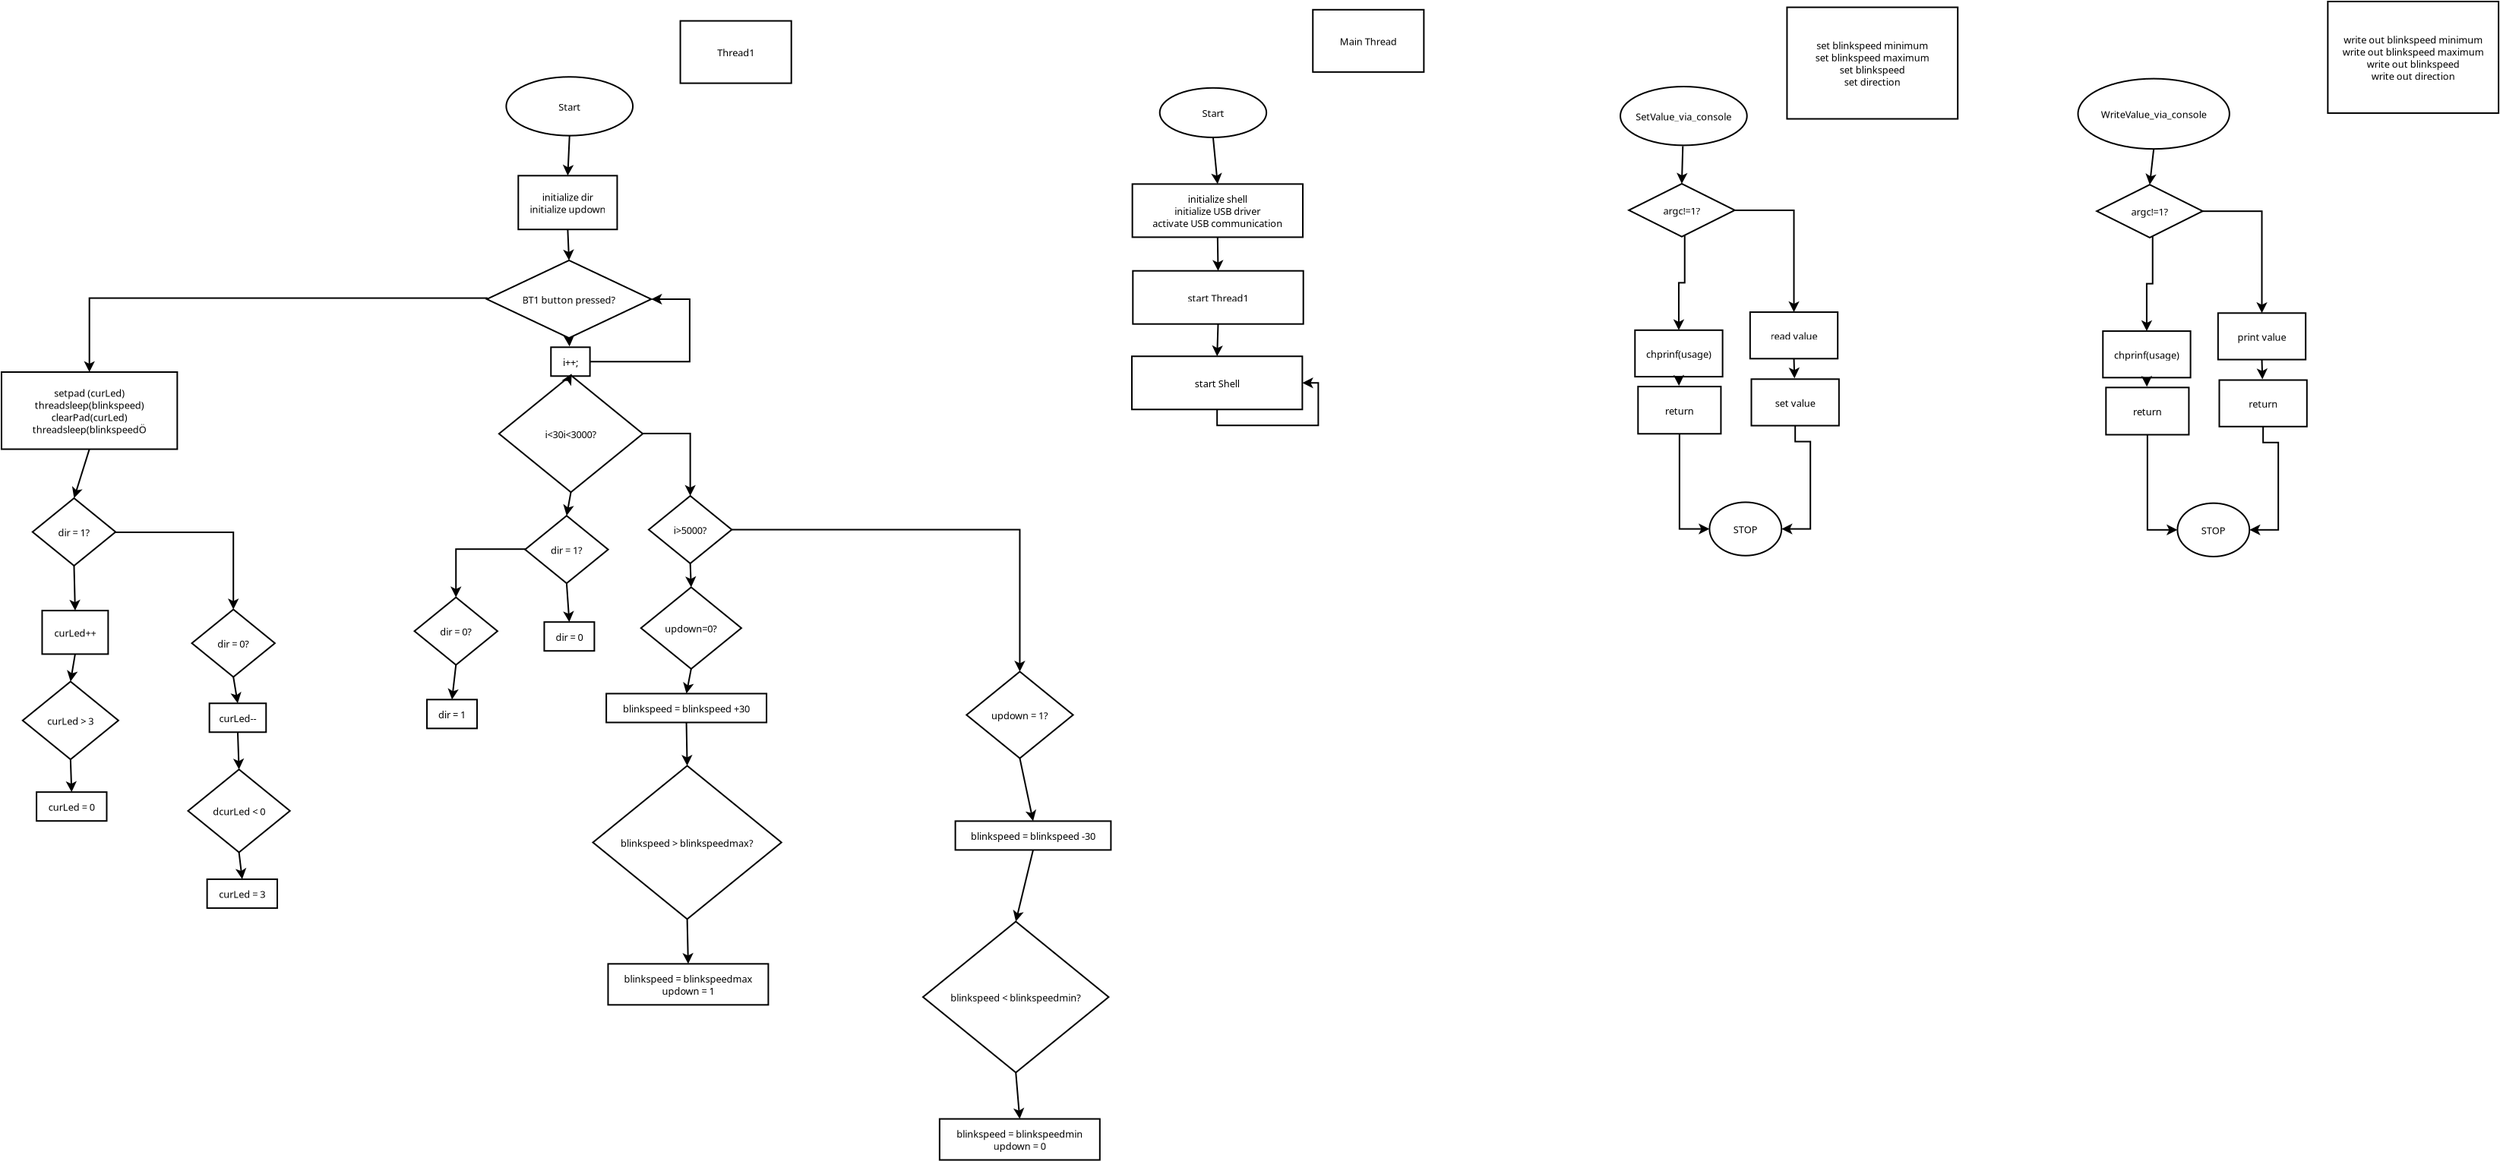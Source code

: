 <?xml version="1.0" encoding="UTF-8"?>
<dia:diagram xmlns:dia="http://www.lysator.liu.se/~alla/dia/">
  <dia:layer name="Háttér" visible="true" active="true">
    <dia:object type="Flowchart - Ellipse" version="0" id="O0">
      <dia:attribute name="obj_pos">
        <dia:point val="9.493,3.095"/>
      </dia:attribute>
      <dia:attribute name="obj_bb">
        <dia:rectangle val="9.443,3.045;17.877,7.014"/>
      </dia:attribute>
      <dia:attribute name="elem_corner">
        <dia:point val="9.493,3.095"/>
      </dia:attribute>
      <dia:attribute name="elem_width">
        <dia:real val="8.334"/>
      </dia:attribute>
      <dia:attribute name="elem_height">
        <dia:real val="3.87"/>
      </dia:attribute>
      <dia:attribute name="show_background">
        <dia:boolean val="true"/>
      </dia:attribute>
      <dia:attribute name="padding">
        <dia:real val="0.354"/>
      </dia:attribute>
      <dia:attribute name="text">
        <dia:composite type="text">
          <dia:attribute name="string">
            <dia:string>#SetValue_via_console#</dia:string>
          </dia:attribute>
          <dia:attribute name="font">
            <dia:font family="sans" style="0" name="Helvetica"/>
          </dia:attribute>
          <dia:attribute name="height">
            <dia:real val="0.8"/>
          </dia:attribute>
          <dia:attribute name="pos">
            <dia:point val="13.66,5.225"/>
          </dia:attribute>
          <dia:attribute name="color">
            <dia:color val="#000000"/>
          </dia:attribute>
          <dia:attribute name="alignment">
            <dia:enum val="1"/>
          </dia:attribute>
        </dia:composite>
      </dia:attribute>
    </dia:object>
    <dia:object type="Flowchart - Ellipse" version="0" id="O1">
      <dia:attribute name="obj_pos">
        <dia:point val="39.616,2.575"/>
      </dia:attribute>
      <dia:attribute name="obj_bb">
        <dia:rectangle val="39.566,2.525;49.634,7.254"/>
      </dia:attribute>
      <dia:attribute name="elem_corner">
        <dia:point val="39.616,2.575"/>
      </dia:attribute>
      <dia:attribute name="elem_width">
        <dia:real val="9.968"/>
      </dia:attribute>
      <dia:attribute name="elem_height">
        <dia:real val="4.628"/>
      </dia:attribute>
      <dia:attribute name="border_width">
        <dia:real val="0.1"/>
      </dia:attribute>
      <dia:attribute name="show_background">
        <dia:boolean val="true"/>
      </dia:attribute>
      <dia:attribute name="padding">
        <dia:real val="0.354"/>
      </dia:attribute>
      <dia:attribute name="text">
        <dia:composite type="text">
          <dia:attribute name="string">
            <dia:string>#WriteValue_via_console#</dia:string>
          </dia:attribute>
          <dia:attribute name="font">
            <dia:font family="sans" style="0" name="Helvetica"/>
          </dia:attribute>
          <dia:attribute name="height">
            <dia:real val="0.8"/>
          </dia:attribute>
          <dia:attribute name="pos">
            <dia:point val="44.6,5.085"/>
          </dia:attribute>
          <dia:attribute name="color">
            <dia:color val="#000000"/>
          </dia:attribute>
          <dia:attribute name="alignment">
            <dia:enum val="1"/>
          </dia:attribute>
        </dia:composite>
      </dia:attribute>
    </dia:object>
    <dia:object type="Flowchart - Ellipse" version="0" id="O2">
      <dia:attribute name="obj_pos">
        <dia:point val="-20.823,3.184"/>
      </dia:attribute>
      <dia:attribute name="obj_bb">
        <dia:rectangle val="-20.873,3.134;-13.753,6.493"/>
      </dia:attribute>
      <dia:attribute name="elem_corner">
        <dia:point val="-20.823,3.184"/>
      </dia:attribute>
      <dia:attribute name="elem_width">
        <dia:real val="7.02"/>
      </dia:attribute>
      <dia:attribute name="elem_height">
        <dia:real val="3.259"/>
      </dia:attribute>
      <dia:attribute name="show_background">
        <dia:boolean val="true"/>
      </dia:attribute>
      <dia:attribute name="padding">
        <dia:real val="0.354"/>
      </dia:attribute>
      <dia:attribute name="text">
        <dia:composite type="text">
          <dia:attribute name="string">
            <dia:string>#Start#</dia:string>
          </dia:attribute>
          <dia:attribute name="font">
            <dia:font family="sans" style="0" name="Helvetica"/>
          </dia:attribute>
          <dia:attribute name="height">
            <dia:real val="0.8"/>
          </dia:attribute>
          <dia:attribute name="pos">
            <dia:point val="-17.313,5.008"/>
          </dia:attribute>
          <dia:attribute name="color">
            <dia:color val="#000000"/>
          </dia:attribute>
          <dia:attribute name="alignment">
            <dia:enum val="1"/>
          </dia:attribute>
        </dia:composite>
      </dia:attribute>
    </dia:object>
    <dia:object type="Standard - Line" version="0" id="O3">
      <dia:attribute name="obj_pos">
        <dia:point val="13.605,7.014"/>
      </dia:attribute>
      <dia:attribute name="obj_bb">
        <dia:rectangle val="13.191,6.963;13.915,9.607"/>
      </dia:attribute>
      <dia:attribute name="conn_endpoints">
        <dia:point val="13.605,7.014"/>
        <dia:point val="13.536,9.495"/>
      </dia:attribute>
      <dia:attribute name="numcp">
        <dia:int val="1"/>
      </dia:attribute>
      <dia:attribute name="end_arrow">
        <dia:enum val="22"/>
      </dia:attribute>
      <dia:attribute name="end_arrow_length">
        <dia:real val="0.5"/>
      </dia:attribute>
      <dia:attribute name="end_arrow_width">
        <dia:real val="0.5"/>
      </dia:attribute>
      <dia:connections>
        <dia:connection handle="0" to="O0" connection="16"/>
        <dia:connection handle="1" to="O4" connection="0"/>
      </dia:connections>
    </dia:object>
    <dia:object type="Flowchart - Diamond" version="0" id="O4">
      <dia:attribute name="obj_pos">
        <dia:point val="10.052,9.495"/>
      </dia:attribute>
      <dia:attribute name="obj_bb">
        <dia:rectangle val="10.002,9.445;17.071,13.029"/>
      </dia:attribute>
      <dia:attribute name="elem_corner">
        <dia:point val="10.052,9.495"/>
      </dia:attribute>
      <dia:attribute name="elem_width">
        <dia:real val="6.969"/>
      </dia:attribute>
      <dia:attribute name="elem_height">
        <dia:real val="3.484"/>
      </dia:attribute>
      <dia:attribute name="show_background">
        <dia:boolean val="true"/>
      </dia:attribute>
      <dia:attribute name="padding">
        <dia:real val="0.354"/>
      </dia:attribute>
      <dia:attribute name="text">
        <dia:composite type="text">
          <dia:attribute name="string">
            <dia:string>#argc!=1?#</dia:string>
          </dia:attribute>
          <dia:attribute name="font">
            <dia:font family="sans" style="0" name="Helvetica"/>
          </dia:attribute>
          <dia:attribute name="height">
            <dia:real val="0.8"/>
          </dia:attribute>
          <dia:attribute name="pos">
            <dia:point val="13.536,11.432"/>
          </dia:attribute>
          <dia:attribute name="color">
            <dia:color val="#000000"/>
          </dia:attribute>
          <dia:attribute name="alignment">
            <dia:enum val="1"/>
          </dia:attribute>
        </dia:composite>
      </dia:attribute>
    </dia:object>
    <dia:object type="Standard - ZigZagLine" version="1" id="O5">
      <dia:attribute name="obj_pos">
        <dia:point val="17.021,11.237"/>
      </dia:attribute>
      <dia:attribute name="obj_bb">
        <dia:rectangle val="16.971,11.187;21.279,18.061"/>
      </dia:attribute>
      <dia:attribute name="orth_points">
        <dia:point val="17.021,11.237"/>
        <dia:point val="17.021,11.242"/>
        <dia:point val="20.917,11.242"/>
        <dia:point val="20.917,17.949"/>
      </dia:attribute>
      <dia:attribute name="orth_orient">
        <dia:enum val="1"/>
        <dia:enum val="0"/>
        <dia:enum val="1"/>
      </dia:attribute>
      <dia:attribute name="autorouting">
        <dia:boolean val="false"/>
      </dia:attribute>
      <dia:attribute name="end_arrow">
        <dia:enum val="22"/>
      </dia:attribute>
      <dia:attribute name="end_arrow_length">
        <dia:real val="0.5"/>
      </dia:attribute>
      <dia:attribute name="end_arrow_width">
        <dia:real val="0.5"/>
      </dia:attribute>
      <dia:connections>
        <dia:connection handle="0" to="O4" connection="4"/>
        <dia:connection handle="1" to="O10" connection="2"/>
      </dia:connections>
    </dia:object>
    <dia:object type="Standard - ZigZagLine" version="1" id="O6">
      <dia:attribute name="obj_pos">
        <dia:point val="13.728,12.892"/>
      </dia:attribute>
      <dia:attribute name="obj_bb">
        <dia:rectangle val="12.977,12.842;13.778,19.248"/>
      </dia:attribute>
      <dia:attribute name="orth_points">
        <dia:point val="13.728,12.892"/>
        <dia:point val="13.728,16.014"/>
        <dia:point val="13.339,16.014"/>
        <dia:point val="13.339,19.136"/>
      </dia:attribute>
      <dia:attribute name="orth_orient">
        <dia:enum val="1"/>
        <dia:enum val="0"/>
        <dia:enum val="1"/>
      </dia:attribute>
      <dia:attribute name="autorouting">
        <dia:boolean val="true"/>
      </dia:attribute>
      <dia:attribute name="end_arrow">
        <dia:enum val="22"/>
      </dia:attribute>
      <dia:attribute name="end_arrow_length">
        <dia:real val="0.5"/>
      </dia:attribute>
      <dia:attribute name="end_arrow_width">
        <dia:real val="0.5"/>
      </dia:attribute>
      <dia:connections>
        <dia:connection handle="1" to="O7" connection="2"/>
      </dia:connections>
    </dia:object>
    <dia:object type="Flowchart - Box" version="0" id="O7">
      <dia:attribute name="obj_pos">
        <dia:point val="10.455,19.136"/>
      </dia:attribute>
      <dia:attribute name="obj_bb">
        <dia:rectangle val="10.405,19.086;16.272,22.25"/>
      </dia:attribute>
      <dia:attribute name="elem_corner">
        <dia:point val="10.455,19.136"/>
      </dia:attribute>
      <dia:attribute name="elem_width">
        <dia:real val="5.767"/>
      </dia:attribute>
      <dia:attribute name="elem_height">
        <dia:real val="3.063"/>
      </dia:attribute>
      <dia:attribute name="show_background">
        <dia:boolean val="true"/>
      </dia:attribute>
      <dia:attribute name="padding">
        <dia:real val="0.5"/>
      </dia:attribute>
      <dia:attribute name="text">
        <dia:composite type="text">
          <dia:attribute name="string">
            <dia:string>#chprinf(usage)#</dia:string>
          </dia:attribute>
          <dia:attribute name="font">
            <dia:font family="sans" style="0" name="Helvetica"/>
          </dia:attribute>
          <dia:attribute name="height">
            <dia:real val="0.8"/>
          </dia:attribute>
          <dia:attribute name="pos">
            <dia:point val="13.339,20.863"/>
          </dia:attribute>
          <dia:attribute name="color">
            <dia:color val="#000000"/>
          </dia:attribute>
          <dia:attribute name="alignment">
            <dia:enum val="1"/>
          </dia:attribute>
        </dia:composite>
      </dia:attribute>
    </dia:object>
    <dia:object type="Flowchart - Box" version="0" id="O8">
      <dia:attribute name="obj_pos">
        <dia:point val="10.656,22.85"/>
      </dia:attribute>
      <dia:attribute name="obj_bb">
        <dia:rectangle val="10.606,22.8;16.163,26.009"/>
      </dia:attribute>
      <dia:attribute name="elem_corner">
        <dia:point val="10.656,22.85"/>
      </dia:attribute>
      <dia:attribute name="elem_width">
        <dia:real val="5.456"/>
      </dia:attribute>
      <dia:attribute name="elem_height">
        <dia:real val="3.109"/>
      </dia:attribute>
      <dia:attribute name="show_background">
        <dia:boolean val="true"/>
      </dia:attribute>
      <dia:attribute name="padding">
        <dia:real val="0.5"/>
      </dia:attribute>
      <dia:attribute name="text">
        <dia:composite type="text">
          <dia:attribute name="string">
            <dia:string>#return#</dia:string>
          </dia:attribute>
          <dia:attribute name="font">
            <dia:font family="sans" style="0" name="Helvetica"/>
          </dia:attribute>
          <dia:attribute name="height">
            <dia:real val="0.8"/>
          </dia:attribute>
          <dia:attribute name="pos">
            <dia:point val="13.384,24.6"/>
          </dia:attribute>
          <dia:attribute name="color">
            <dia:color val="#000000"/>
          </dia:attribute>
          <dia:attribute name="alignment">
            <dia:enum val="1"/>
          </dia:attribute>
        </dia:composite>
      </dia:attribute>
    </dia:object>
    <dia:object type="Standard - Line" version="0" id="O9">
      <dia:attribute name="obj_pos">
        <dia:point val="13.339,22.2"/>
      </dia:attribute>
      <dia:attribute name="obj_bb">
        <dia:rectangle val="12.977,22.149;13.7,22.912"/>
      </dia:attribute>
      <dia:attribute name="conn_endpoints">
        <dia:point val="13.339,22.2"/>
        <dia:point val="13.351,22.8"/>
      </dia:attribute>
      <dia:attribute name="numcp">
        <dia:int val="1"/>
      </dia:attribute>
      <dia:attribute name="end_arrow">
        <dia:enum val="22"/>
      </dia:attribute>
      <dia:attribute name="end_arrow_length">
        <dia:real val="0.5"/>
      </dia:attribute>
      <dia:attribute name="end_arrow_width">
        <dia:real val="0.5"/>
      </dia:attribute>
      <dia:connections>
        <dia:connection handle="0" to="O7" connection="13"/>
        <dia:connection handle="1" to="O8" connection="16"/>
      </dia:connections>
    </dia:object>
    <dia:object type="Flowchart - Box" version="0" id="O10">
      <dia:attribute name="obj_pos">
        <dia:point val="18.033,17.949"/>
      </dia:attribute>
      <dia:attribute name="obj_bb">
        <dia:rectangle val="17.983,17.899;23.851,21.062"/>
      </dia:attribute>
      <dia:attribute name="elem_corner">
        <dia:point val="18.033,17.949"/>
      </dia:attribute>
      <dia:attribute name="elem_width">
        <dia:real val="5.767"/>
      </dia:attribute>
      <dia:attribute name="elem_height">
        <dia:real val="3.063"/>
      </dia:attribute>
      <dia:attribute name="show_background">
        <dia:boolean val="true"/>
      </dia:attribute>
      <dia:attribute name="padding">
        <dia:real val="0.5"/>
      </dia:attribute>
      <dia:attribute name="text">
        <dia:composite type="text">
          <dia:attribute name="string">
            <dia:string>#read value#</dia:string>
          </dia:attribute>
          <dia:attribute name="font">
            <dia:font family="sans" style="0" name="Helvetica"/>
          </dia:attribute>
          <dia:attribute name="height">
            <dia:real val="0.8"/>
          </dia:attribute>
          <dia:attribute name="pos">
            <dia:point val="20.917,19.676"/>
          </dia:attribute>
          <dia:attribute name="color">
            <dia:color val="#000000"/>
          </dia:attribute>
          <dia:attribute name="alignment">
            <dia:enum val="1"/>
          </dia:attribute>
        </dia:composite>
      </dia:attribute>
    </dia:object>
    <dia:object type="Flowchart - Box" version="0" id="O11">
      <dia:attribute name="obj_pos">
        <dia:point val="18.116,22.36"/>
      </dia:attribute>
      <dia:attribute name="obj_bb">
        <dia:rectangle val="18.066,22.31;23.933,25.473"/>
      </dia:attribute>
      <dia:attribute name="elem_corner">
        <dia:point val="18.116,22.36"/>
      </dia:attribute>
      <dia:attribute name="elem_width">
        <dia:real val="5.767"/>
      </dia:attribute>
      <dia:attribute name="elem_height">
        <dia:real val="3.063"/>
      </dia:attribute>
      <dia:attribute name="show_background">
        <dia:boolean val="true"/>
      </dia:attribute>
      <dia:attribute name="padding">
        <dia:real val="0.5"/>
      </dia:attribute>
      <dia:attribute name="text">
        <dia:composite type="text">
          <dia:attribute name="string">
            <dia:string>#set value#</dia:string>
          </dia:attribute>
          <dia:attribute name="font">
            <dia:font family="sans" style="0" name="Helvetica"/>
          </dia:attribute>
          <dia:attribute name="height">
            <dia:real val="0.8"/>
          </dia:attribute>
          <dia:attribute name="pos">
            <dia:point val="21.0,24.086"/>
          </dia:attribute>
          <dia:attribute name="color">
            <dia:color val="#000000"/>
          </dia:attribute>
          <dia:attribute name="alignment">
            <dia:enum val="1"/>
          </dia:attribute>
        </dia:composite>
      </dia:attribute>
    </dia:object>
    <dia:object type="Standard - Line" version="0" id="O12">
      <dia:attribute name="obj_pos">
        <dia:point val="20.917,21.012"/>
      </dia:attribute>
      <dia:attribute name="obj_bb">
        <dia:rectangle val="20.575,20.961;21.298,22.421"/>
      </dia:attribute>
      <dia:attribute name="conn_endpoints">
        <dia:point val="20.917,21.012"/>
        <dia:point val="20.954,22.31"/>
      </dia:attribute>
      <dia:attribute name="numcp">
        <dia:int val="1"/>
      </dia:attribute>
      <dia:attribute name="end_arrow">
        <dia:enum val="22"/>
      </dia:attribute>
      <dia:attribute name="end_arrow_length">
        <dia:real val="0.5"/>
      </dia:attribute>
      <dia:attribute name="end_arrow_width">
        <dia:real val="0.5"/>
      </dia:attribute>
      <dia:connections>
        <dia:connection handle="0" to="O10" connection="13"/>
        <dia:connection handle="1" to="O11" connection="16"/>
      </dia:connections>
    </dia:object>
    <dia:object type="Flowchart - Ellipse" version="0" id="O13">
      <dia:attribute name="obj_pos">
        <dia:point val="15.36,30.466"/>
      </dia:attribute>
      <dia:attribute name="obj_bb">
        <dia:rectangle val="15.31,30.416;20.151,34.033"/>
      </dia:attribute>
      <dia:attribute name="elem_corner">
        <dia:point val="15.36,30.466"/>
      </dia:attribute>
      <dia:attribute name="elem_width">
        <dia:real val="4.742"/>
      </dia:attribute>
      <dia:attribute name="elem_height">
        <dia:real val="3.517"/>
      </dia:attribute>
      <dia:attribute name="show_background">
        <dia:boolean val="true"/>
      </dia:attribute>
      <dia:attribute name="padding">
        <dia:real val="0.354"/>
      </dia:attribute>
      <dia:attribute name="text">
        <dia:composite type="text">
          <dia:attribute name="string">
            <dia:string>#STOP#</dia:string>
          </dia:attribute>
          <dia:attribute name="font">
            <dia:font family="sans" style="0" name="Helvetica"/>
          </dia:attribute>
          <dia:attribute name="height">
            <dia:real val="0.8"/>
          </dia:attribute>
          <dia:attribute name="pos">
            <dia:point val="17.731,32.42"/>
          </dia:attribute>
          <dia:attribute name="color">
            <dia:color val="#000000"/>
          </dia:attribute>
          <dia:attribute name="alignment">
            <dia:enum val="1"/>
          </dia:attribute>
        </dia:composite>
      </dia:attribute>
    </dia:object>
    <dia:object type="Standard - ZigZagLine" version="1" id="O14">
      <dia:attribute name="obj_pos">
        <dia:point val="13.384,25.959"/>
      </dia:attribute>
      <dia:attribute name="obj_bb">
        <dia:rectangle val="13.335,25.909;15.472,32.586"/>
      </dia:attribute>
      <dia:attribute name="orth_points">
        <dia:point val="13.384,25.959"/>
        <dia:point val="13.384,32.225"/>
        <dia:point val="15.36,32.225"/>
      </dia:attribute>
      <dia:attribute name="orth_orient">
        <dia:enum val="1"/>
        <dia:enum val="0"/>
      </dia:attribute>
      <dia:attribute name="autorouting">
        <dia:boolean val="true"/>
      </dia:attribute>
      <dia:attribute name="end_arrow">
        <dia:enum val="22"/>
      </dia:attribute>
      <dia:attribute name="end_arrow_length">
        <dia:real val="0.5"/>
      </dia:attribute>
      <dia:attribute name="end_arrow_width">
        <dia:real val="0.5"/>
      </dia:attribute>
      <dia:connections>
        <dia:connection handle="0" to="O8" connection="13"/>
        <dia:connection handle="1" to="O13" connection="8"/>
      </dia:connections>
    </dia:object>
    <dia:object type="Standard - ZigZagLine" version="1" id="O15">
      <dia:attribute name="obj_pos">
        <dia:point val="21.0,25.423"/>
      </dia:attribute>
      <dia:attribute name="obj_bb">
        <dia:rectangle val="19.99,25.373;22.049,32.586"/>
      </dia:attribute>
      <dia:attribute name="orth_points">
        <dia:point val="21.0,25.423"/>
        <dia:point val="21.0,26.473"/>
        <dia:point val="22.0,26.473"/>
        <dia:point val="22.0,32.225"/>
        <dia:point val="20.102,32.225"/>
      </dia:attribute>
      <dia:attribute name="orth_orient">
        <dia:enum val="1"/>
        <dia:enum val="0"/>
        <dia:enum val="1"/>
        <dia:enum val="0"/>
      </dia:attribute>
      <dia:attribute name="autorouting">
        <dia:boolean val="true"/>
      </dia:attribute>
      <dia:attribute name="end_arrow">
        <dia:enum val="22"/>
      </dia:attribute>
      <dia:attribute name="end_arrow_length">
        <dia:real val="0.5"/>
      </dia:attribute>
      <dia:attribute name="end_arrow_width">
        <dia:real val="0.5"/>
      </dia:attribute>
      <dia:connections>
        <dia:connection handle="0" to="O11" connection="13"/>
        <dia:connection handle="1" to="O13" connection="0"/>
      </dia:connections>
    </dia:object>
    <dia:object type="Flowchart - Diamond" version="0" id="O16">
      <dia:attribute name="obj_pos">
        <dia:point val="40.851,9.556"/>
      </dia:attribute>
      <dia:attribute name="obj_bb">
        <dia:rectangle val="40.801,9.506;47.87,13.091"/>
      </dia:attribute>
      <dia:attribute name="elem_corner">
        <dia:point val="40.851,9.556"/>
      </dia:attribute>
      <dia:attribute name="elem_width">
        <dia:real val="6.969"/>
      </dia:attribute>
      <dia:attribute name="elem_height">
        <dia:real val="3.484"/>
      </dia:attribute>
      <dia:attribute name="show_background">
        <dia:boolean val="true"/>
      </dia:attribute>
      <dia:attribute name="padding">
        <dia:real val="0.354"/>
      </dia:attribute>
      <dia:attribute name="text">
        <dia:composite type="text">
          <dia:attribute name="string">
            <dia:string>#argc!=1?#</dia:string>
          </dia:attribute>
          <dia:attribute name="font">
            <dia:font family="sans" style="0" name="Helvetica"/>
          </dia:attribute>
          <dia:attribute name="height">
            <dia:real val="0.8"/>
          </dia:attribute>
          <dia:attribute name="pos">
            <dia:point val="44.336,11.493"/>
          </dia:attribute>
          <dia:attribute name="color">
            <dia:color val="#000000"/>
          </dia:attribute>
          <dia:attribute name="alignment">
            <dia:enum val="1"/>
          </dia:attribute>
        </dia:composite>
      </dia:attribute>
    </dia:object>
    <dia:object type="Standard - ZigZagLine" version="1" id="O17">
      <dia:attribute name="obj_pos">
        <dia:point val="47.82,11.298"/>
      </dia:attribute>
      <dia:attribute name="obj_bb">
        <dia:rectangle val="47.77,11.248;52.078,18.122"/>
      </dia:attribute>
      <dia:attribute name="orth_points">
        <dia:point val="47.82,11.298"/>
        <dia:point val="47.82,11.303"/>
        <dia:point val="51.717,11.303"/>
        <dia:point val="51.717,18.01"/>
      </dia:attribute>
      <dia:attribute name="orth_orient">
        <dia:enum val="1"/>
        <dia:enum val="0"/>
        <dia:enum val="1"/>
      </dia:attribute>
      <dia:attribute name="autorouting">
        <dia:boolean val="false"/>
      </dia:attribute>
      <dia:attribute name="end_arrow">
        <dia:enum val="22"/>
      </dia:attribute>
      <dia:attribute name="end_arrow_length">
        <dia:real val="0.5"/>
      </dia:attribute>
      <dia:attribute name="end_arrow_width">
        <dia:real val="0.5"/>
      </dia:attribute>
      <dia:connections>
        <dia:connection handle="0" to="O16" connection="4"/>
        <dia:connection handle="1" to="O22" connection="2"/>
      </dia:connections>
    </dia:object>
    <dia:object type="Standard - ZigZagLine" version="1" id="O18">
      <dia:attribute name="obj_pos">
        <dia:point val="44.528,12.953"/>
      </dia:attribute>
      <dia:attribute name="obj_bb">
        <dia:rectangle val="43.776,12.903;44.578,19.309"/>
      </dia:attribute>
      <dia:attribute name="orth_points">
        <dia:point val="44.528,12.953"/>
        <dia:point val="44.528,16.075"/>
        <dia:point val="44.138,16.075"/>
        <dia:point val="44.138,19.198"/>
      </dia:attribute>
      <dia:attribute name="orth_orient">
        <dia:enum val="1"/>
        <dia:enum val="0"/>
        <dia:enum val="1"/>
      </dia:attribute>
      <dia:attribute name="autorouting">
        <dia:boolean val="true"/>
      </dia:attribute>
      <dia:attribute name="end_arrow">
        <dia:enum val="22"/>
      </dia:attribute>
      <dia:attribute name="end_arrow_length">
        <dia:real val="0.5"/>
      </dia:attribute>
      <dia:attribute name="end_arrow_width">
        <dia:real val="0.5"/>
      </dia:attribute>
      <dia:connections>
        <dia:connection handle="1" to="O19" connection="2"/>
      </dia:connections>
    </dia:object>
    <dia:object type="Flowchart - Box" version="0" id="O19">
      <dia:attribute name="obj_pos">
        <dia:point val="41.254,19.198"/>
      </dia:attribute>
      <dia:attribute name="obj_bb">
        <dia:rectangle val="41.204,19.148;47.072,22.311"/>
      </dia:attribute>
      <dia:attribute name="elem_corner">
        <dia:point val="41.254,19.198"/>
      </dia:attribute>
      <dia:attribute name="elem_width">
        <dia:real val="5.767"/>
      </dia:attribute>
      <dia:attribute name="elem_height">
        <dia:real val="3.063"/>
      </dia:attribute>
      <dia:attribute name="show_background">
        <dia:boolean val="true"/>
      </dia:attribute>
      <dia:attribute name="padding">
        <dia:real val="0.5"/>
      </dia:attribute>
      <dia:attribute name="text">
        <dia:composite type="text">
          <dia:attribute name="string">
            <dia:string>#chprinf(usage)#</dia:string>
          </dia:attribute>
          <dia:attribute name="font">
            <dia:font family="sans" style="0" name="Helvetica"/>
          </dia:attribute>
          <dia:attribute name="height">
            <dia:real val="0.8"/>
          </dia:attribute>
          <dia:attribute name="pos">
            <dia:point val="44.138,20.924"/>
          </dia:attribute>
          <dia:attribute name="color">
            <dia:color val="#000000"/>
          </dia:attribute>
          <dia:attribute name="alignment">
            <dia:enum val="1"/>
          </dia:attribute>
        </dia:composite>
      </dia:attribute>
    </dia:object>
    <dia:object type="Flowchart - Box" version="0" id="O20">
      <dia:attribute name="obj_pos">
        <dia:point val="41.456,22.911"/>
      </dia:attribute>
      <dia:attribute name="obj_bb">
        <dia:rectangle val="41.406,22.861;46.962,26.071"/>
      </dia:attribute>
      <dia:attribute name="elem_corner">
        <dia:point val="41.456,22.911"/>
      </dia:attribute>
      <dia:attribute name="elem_width">
        <dia:real val="5.456"/>
      </dia:attribute>
      <dia:attribute name="elem_height">
        <dia:real val="3.109"/>
      </dia:attribute>
      <dia:attribute name="show_background">
        <dia:boolean val="true"/>
      </dia:attribute>
      <dia:attribute name="padding">
        <dia:real val="0.5"/>
      </dia:attribute>
      <dia:attribute name="text">
        <dia:composite type="text">
          <dia:attribute name="string">
            <dia:string>#return#</dia:string>
          </dia:attribute>
          <dia:attribute name="font">
            <dia:font family="sans" style="0" name="Helvetica"/>
          </dia:attribute>
          <dia:attribute name="height">
            <dia:real val="0.8"/>
          </dia:attribute>
          <dia:attribute name="pos">
            <dia:point val="44.184,24.661"/>
          </dia:attribute>
          <dia:attribute name="color">
            <dia:color val="#000000"/>
          </dia:attribute>
          <dia:attribute name="alignment">
            <dia:enum val="1"/>
          </dia:attribute>
        </dia:composite>
      </dia:attribute>
    </dia:object>
    <dia:object type="Standard - Line" version="0" id="O21">
      <dia:attribute name="obj_pos">
        <dia:point val="44.138,22.261"/>
      </dia:attribute>
      <dia:attribute name="obj_bb">
        <dia:rectangle val="43.776,22.21;44.5,22.973"/>
      </dia:attribute>
      <dia:attribute name="conn_endpoints">
        <dia:point val="44.138,22.261"/>
        <dia:point val="44.151,22.861"/>
      </dia:attribute>
      <dia:attribute name="numcp">
        <dia:int val="1"/>
      </dia:attribute>
      <dia:attribute name="end_arrow">
        <dia:enum val="22"/>
      </dia:attribute>
      <dia:attribute name="end_arrow_length">
        <dia:real val="0.5"/>
      </dia:attribute>
      <dia:attribute name="end_arrow_width">
        <dia:real val="0.5"/>
      </dia:attribute>
      <dia:connections>
        <dia:connection handle="0" to="O19" connection="13"/>
        <dia:connection handle="1" to="O20" connection="16"/>
      </dia:connections>
    </dia:object>
    <dia:object type="Flowchart - Box" version="0" id="O22">
      <dia:attribute name="obj_pos">
        <dia:point val="48.833,18.01"/>
      </dia:attribute>
      <dia:attribute name="obj_bb">
        <dia:rectangle val="48.783,17.96;54.65,21.124"/>
      </dia:attribute>
      <dia:attribute name="elem_corner">
        <dia:point val="48.833,18.01"/>
      </dia:attribute>
      <dia:attribute name="elem_width">
        <dia:real val="5.767"/>
      </dia:attribute>
      <dia:attribute name="elem_height">
        <dia:real val="3.063"/>
      </dia:attribute>
      <dia:attribute name="show_background">
        <dia:boolean val="true"/>
      </dia:attribute>
      <dia:attribute name="padding">
        <dia:real val="0.5"/>
      </dia:attribute>
      <dia:attribute name="text">
        <dia:composite type="text">
          <dia:attribute name="string">
            <dia:string>#print value#</dia:string>
          </dia:attribute>
          <dia:attribute name="font">
            <dia:font family="sans" style="0" name="Helvetica"/>
          </dia:attribute>
          <dia:attribute name="height">
            <dia:real val="0.8"/>
          </dia:attribute>
          <dia:attribute name="pos">
            <dia:point val="51.717,19.737"/>
          </dia:attribute>
          <dia:attribute name="color">
            <dia:color val="#000000"/>
          </dia:attribute>
          <dia:attribute name="alignment">
            <dia:enum val="1"/>
          </dia:attribute>
        </dia:composite>
      </dia:attribute>
    </dia:object>
    <dia:object type="Flowchart - Box" version="0" id="O23">
      <dia:attribute name="obj_pos">
        <dia:point val="48.915,22.421"/>
      </dia:attribute>
      <dia:attribute name="obj_bb">
        <dia:rectangle val="48.865,22.371;54.733,25.534"/>
      </dia:attribute>
      <dia:attribute name="elem_corner">
        <dia:point val="48.915,22.421"/>
      </dia:attribute>
      <dia:attribute name="elem_width">
        <dia:real val="5.767"/>
      </dia:attribute>
      <dia:attribute name="elem_height">
        <dia:real val="3.063"/>
      </dia:attribute>
      <dia:attribute name="show_background">
        <dia:boolean val="true"/>
      </dia:attribute>
      <dia:attribute name="padding">
        <dia:real val="0.5"/>
      </dia:attribute>
      <dia:attribute name="text">
        <dia:composite type="text">
          <dia:attribute name="string">
            <dia:string>#return#</dia:string>
          </dia:attribute>
          <dia:attribute name="font">
            <dia:font family="sans" style="0" name="Helvetica"/>
          </dia:attribute>
          <dia:attribute name="height">
            <dia:real val="0.8"/>
          </dia:attribute>
          <dia:attribute name="pos">
            <dia:point val="51.799,24.148"/>
          </dia:attribute>
          <dia:attribute name="color">
            <dia:color val="#000000"/>
          </dia:attribute>
          <dia:attribute name="alignment">
            <dia:enum val="1"/>
          </dia:attribute>
        </dia:composite>
      </dia:attribute>
    </dia:object>
    <dia:object type="Standard - Line" version="0" id="O24">
      <dia:attribute name="obj_pos">
        <dia:point val="51.717,21.074"/>
      </dia:attribute>
      <dia:attribute name="obj_bb">
        <dia:rectangle val="51.374,21.022;52.098,22.483"/>
      </dia:attribute>
      <dia:attribute name="conn_endpoints">
        <dia:point val="51.717,21.074"/>
        <dia:point val="51.754,22.371"/>
      </dia:attribute>
      <dia:attribute name="numcp">
        <dia:int val="1"/>
      </dia:attribute>
      <dia:attribute name="end_arrow">
        <dia:enum val="22"/>
      </dia:attribute>
      <dia:attribute name="end_arrow_length">
        <dia:real val="0.5"/>
      </dia:attribute>
      <dia:attribute name="end_arrow_width">
        <dia:real val="0.5"/>
      </dia:attribute>
      <dia:connections>
        <dia:connection handle="0" to="O22" connection="13"/>
        <dia:connection handle="1" to="O23" connection="16"/>
      </dia:connections>
    </dia:object>
    <dia:object type="Flowchart - Ellipse" version="0" id="O25">
      <dia:attribute name="obj_pos">
        <dia:point val="46.16,30.527"/>
      </dia:attribute>
      <dia:attribute name="obj_bb">
        <dia:rectangle val="46.109,30.477;50.951,34.094"/>
      </dia:attribute>
      <dia:attribute name="elem_corner">
        <dia:point val="46.16,30.527"/>
      </dia:attribute>
      <dia:attribute name="elem_width">
        <dia:real val="4.742"/>
      </dia:attribute>
      <dia:attribute name="elem_height">
        <dia:real val="3.517"/>
      </dia:attribute>
      <dia:attribute name="show_background">
        <dia:boolean val="true"/>
      </dia:attribute>
      <dia:attribute name="padding">
        <dia:real val="0.354"/>
      </dia:attribute>
      <dia:attribute name="text">
        <dia:composite type="text">
          <dia:attribute name="string">
            <dia:string>#STOP#</dia:string>
          </dia:attribute>
          <dia:attribute name="font">
            <dia:font family="sans" style="0" name="Helvetica"/>
          </dia:attribute>
          <dia:attribute name="height">
            <dia:real val="0.8"/>
          </dia:attribute>
          <dia:attribute name="pos">
            <dia:point val="48.53,32.481"/>
          </dia:attribute>
          <dia:attribute name="color">
            <dia:color val="#000000"/>
          </dia:attribute>
          <dia:attribute name="alignment">
            <dia:enum val="1"/>
          </dia:attribute>
        </dia:composite>
      </dia:attribute>
    </dia:object>
    <dia:object type="Standard - ZigZagLine" version="1" id="O26">
      <dia:attribute name="obj_pos">
        <dia:point val="44.184,26.021"/>
      </dia:attribute>
      <dia:attribute name="obj_bb">
        <dia:rectangle val="44.134,25.971;46.271,32.648"/>
      </dia:attribute>
      <dia:attribute name="orth_points">
        <dia:point val="44.184,26.021"/>
        <dia:point val="44.184,32.286"/>
        <dia:point val="46.16,32.286"/>
      </dia:attribute>
      <dia:attribute name="orth_orient">
        <dia:enum val="1"/>
        <dia:enum val="0"/>
      </dia:attribute>
      <dia:attribute name="autorouting">
        <dia:boolean val="true"/>
      </dia:attribute>
      <dia:attribute name="end_arrow">
        <dia:enum val="22"/>
      </dia:attribute>
      <dia:attribute name="end_arrow_length">
        <dia:real val="0.5"/>
      </dia:attribute>
      <dia:attribute name="end_arrow_width">
        <dia:real val="0.5"/>
      </dia:attribute>
      <dia:connections>
        <dia:connection handle="0" to="O20" connection="13"/>
        <dia:connection handle="1" to="O25" connection="8"/>
      </dia:connections>
    </dia:object>
    <dia:object type="Standard - ZigZagLine" version="1" id="O27">
      <dia:attribute name="obj_pos">
        <dia:point val="51.799,25.484"/>
      </dia:attribute>
      <dia:attribute name="obj_bb">
        <dia:rectangle val="50.789,25.434;52.849,32.648"/>
      </dia:attribute>
      <dia:attribute name="orth_points">
        <dia:point val="51.799,25.484"/>
        <dia:point val="51.799,26.534"/>
        <dia:point val="52.799,26.534"/>
        <dia:point val="52.799,32.286"/>
        <dia:point val="50.901,32.286"/>
      </dia:attribute>
      <dia:attribute name="orth_orient">
        <dia:enum val="1"/>
        <dia:enum val="0"/>
        <dia:enum val="1"/>
        <dia:enum val="0"/>
      </dia:attribute>
      <dia:attribute name="autorouting">
        <dia:boolean val="true"/>
      </dia:attribute>
      <dia:attribute name="end_arrow">
        <dia:enum val="22"/>
      </dia:attribute>
      <dia:attribute name="end_arrow_length">
        <dia:real val="0.5"/>
      </dia:attribute>
      <dia:attribute name="end_arrow_width">
        <dia:real val="0.5"/>
      </dia:attribute>
      <dia:connections>
        <dia:connection handle="0" to="O23" connection="13"/>
        <dia:connection handle="1" to="O25" connection="0"/>
      </dia:connections>
    </dia:object>
    <dia:object type="Standard - Line" version="0" id="O28">
      <dia:attribute name="obj_pos">
        <dia:point val="44.6,7.204"/>
      </dia:attribute>
      <dia:attribute name="obj_bb">
        <dia:rectangle val="44.044,7.149;44.764,9.667"/>
      </dia:attribute>
      <dia:attribute name="conn_endpoints">
        <dia:point val="44.6,7.204"/>
        <dia:point val="44.336,9.556"/>
      </dia:attribute>
      <dia:attribute name="numcp">
        <dia:int val="1"/>
      </dia:attribute>
      <dia:attribute name="end_arrow">
        <dia:enum val="22"/>
      </dia:attribute>
      <dia:attribute name="end_arrow_length">
        <dia:real val="0.5"/>
      </dia:attribute>
      <dia:attribute name="end_arrow_width">
        <dia:real val="0.5"/>
      </dia:attribute>
      <dia:connections>
        <dia:connection handle="0" to="O1" connection="12"/>
        <dia:connection handle="1" to="O16" connection="0"/>
      </dia:connections>
    </dia:object>
    <dia:object type="Flowchart - Box" version="0" id="O29">
      <dia:attribute name="obj_pos">
        <dia:point val="20.462,-2.125"/>
      </dia:attribute>
      <dia:attribute name="obj_bb">
        <dia:rectangle val="20.413,-2.175;31.75,5.272"/>
      </dia:attribute>
      <dia:attribute name="elem_corner">
        <dia:point val="20.462,-2.125"/>
      </dia:attribute>
      <dia:attribute name="elem_width">
        <dia:real val="11.238"/>
      </dia:attribute>
      <dia:attribute name="elem_height">
        <dia:real val="7.347"/>
      </dia:attribute>
      <dia:attribute name="show_background">
        <dia:boolean val="true"/>
      </dia:attribute>
      <dia:attribute name="padding">
        <dia:real val="0.5"/>
      </dia:attribute>
      <dia:attribute name="text">
        <dia:composite type="text">
          <dia:attribute name="string">
            <dia:string>#set blinkspeed minimum
set blinkspeed maximum
set blinkspeed
set direction#</dia:string>
          </dia:attribute>
          <dia:attribute name="font">
            <dia:font family="sans" style="0" name="Helvetica"/>
          </dia:attribute>
          <dia:attribute name="height">
            <dia:real val="0.8"/>
          </dia:attribute>
          <dia:attribute name="pos">
            <dia:point val="26.081,0.544"/>
          </dia:attribute>
          <dia:attribute name="color">
            <dia:color val="#000000"/>
          </dia:attribute>
          <dia:attribute name="alignment">
            <dia:enum val="1"/>
          </dia:attribute>
        </dia:composite>
      </dia:attribute>
    </dia:object>
    <dia:object type="Flowchart - Box" version="0" id="O30">
      <dia:attribute name="obj_pos">
        <dia:point val="56.058,-2.505"/>
      </dia:attribute>
      <dia:attribute name="obj_bb">
        <dia:rectangle val="56.008,-2.555;67.346,4.892"/>
      </dia:attribute>
      <dia:attribute name="elem_corner">
        <dia:point val="56.058,-2.505"/>
      </dia:attribute>
      <dia:attribute name="elem_width">
        <dia:real val="11.238"/>
      </dia:attribute>
      <dia:attribute name="elem_height">
        <dia:real val="7.347"/>
      </dia:attribute>
      <dia:attribute name="show_background">
        <dia:boolean val="true"/>
      </dia:attribute>
      <dia:attribute name="padding">
        <dia:real val="0.5"/>
      </dia:attribute>
      <dia:attribute name="text">
        <dia:composite type="text">
          <dia:attribute name="string">
            <dia:string>#write out blinkspeed minimum
write out blinkspeed maximum
write out blinkspeed
write out direction#</dia:string>
          </dia:attribute>
          <dia:attribute name="font">
            <dia:font family="sans" style="0" name="Helvetica"/>
          </dia:attribute>
          <dia:attribute name="height">
            <dia:real val="0.8"/>
          </dia:attribute>
          <dia:attribute name="pos">
            <dia:point val="61.677,0.163"/>
          </dia:attribute>
          <dia:attribute name="color">
            <dia:color val="#000000"/>
          </dia:attribute>
          <dia:attribute name="alignment">
            <dia:enum val="1"/>
          </dia:attribute>
        </dia:composite>
      </dia:attribute>
    </dia:object>
    <dia:object type="Flowchart - Box" version="0" id="O31">
      <dia:attribute name="obj_pos">
        <dia:point val="-10.747,-1.965"/>
      </dia:attribute>
      <dia:attribute name="obj_bb">
        <dia:rectangle val="-10.797,-2.015;-3.39,2.188"/>
      </dia:attribute>
      <dia:attribute name="elem_corner">
        <dia:point val="-10.747,-1.965"/>
      </dia:attribute>
      <dia:attribute name="elem_width">
        <dia:real val="7.306"/>
      </dia:attribute>
      <dia:attribute name="elem_height">
        <dia:real val="4.103"/>
      </dia:attribute>
      <dia:attribute name="show_background">
        <dia:boolean val="true"/>
      </dia:attribute>
      <dia:attribute name="padding">
        <dia:real val="0.5"/>
      </dia:attribute>
      <dia:attribute name="text">
        <dia:composite type="text">
          <dia:attribute name="string">
            <dia:string>#Main Thread#</dia:string>
          </dia:attribute>
          <dia:attribute name="font">
            <dia:font family="sans" style="0" name="Helvetica"/>
          </dia:attribute>
          <dia:attribute name="height">
            <dia:real val="0.8"/>
          </dia:attribute>
          <dia:attribute name="pos">
            <dia:point val="-7.093,0.281"/>
          </dia:attribute>
          <dia:attribute name="color">
            <dia:color val="#000000"/>
          </dia:attribute>
          <dia:attribute name="alignment">
            <dia:enum val="1"/>
          </dia:attribute>
        </dia:composite>
      </dia:attribute>
    </dia:object>
    <dia:object type="Flowchart - Box" version="0" id="O32">
      <dia:attribute name="obj_pos">
        <dia:point val="-22.627,9.514"/>
      </dia:attribute>
      <dia:attribute name="obj_bb">
        <dia:rectangle val="-22.677,9.464;-11.357,13.064"/>
      </dia:attribute>
      <dia:attribute name="elem_corner">
        <dia:point val="-22.627,9.514"/>
      </dia:attribute>
      <dia:attribute name="elem_width">
        <dia:real val="11.22"/>
      </dia:attribute>
      <dia:attribute name="elem_height">
        <dia:real val="3.5"/>
      </dia:attribute>
      <dia:attribute name="show_background">
        <dia:boolean val="true"/>
      </dia:attribute>
      <dia:attribute name="padding">
        <dia:real val="0.5"/>
      </dia:attribute>
      <dia:attribute name="text">
        <dia:composite type="text">
          <dia:attribute name="string">
            <dia:string>#initialize shell
initialize USB driver
activate USB communication#</dia:string>
          </dia:attribute>
          <dia:attribute name="font">
            <dia:font family="sans" style="0" name="Helvetica"/>
          </dia:attribute>
          <dia:attribute name="height">
            <dia:real val="0.8"/>
          </dia:attribute>
          <dia:attribute name="pos">
            <dia:point val="-17.017,10.659"/>
          </dia:attribute>
          <dia:attribute name="color">
            <dia:color val="#000000"/>
          </dia:attribute>
          <dia:attribute name="alignment">
            <dia:enum val="1"/>
          </dia:attribute>
        </dia:composite>
      </dia:attribute>
    </dia:object>
    <dia:object type="Flowchart - Box" version="0" id="O33">
      <dia:attribute name="obj_pos">
        <dia:point val="-22.594,15.23"/>
      </dia:attribute>
      <dia:attribute name="obj_bb">
        <dia:rectangle val="-22.644,15.18;-11.324,18.78"/>
      </dia:attribute>
      <dia:attribute name="elem_corner">
        <dia:point val="-22.594,15.23"/>
      </dia:attribute>
      <dia:attribute name="elem_width">
        <dia:real val="11.22"/>
      </dia:attribute>
      <dia:attribute name="elem_height">
        <dia:real val="3.5"/>
      </dia:attribute>
      <dia:attribute name="show_background">
        <dia:boolean val="true"/>
      </dia:attribute>
      <dia:attribute name="padding">
        <dia:real val="0.5"/>
      </dia:attribute>
      <dia:attribute name="text">
        <dia:composite type="text">
          <dia:attribute name="string">
            <dia:string>#start Thread1#</dia:string>
          </dia:attribute>
          <dia:attribute name="font">
            <dia:font family="sans" style="0" name="Helvetica"/>
          </dia:attribute>
          <dia:attribute name="height">
            <dia:real val="0.8"/>
          </dia:attribute>
          <dia:attribute name="pos">
            <dia:point val="-16.984,17.175"/>
          </dia:attribute>
          <dia:attribute name="color">
            <dia:color val="#000000"/>
          </dia:attribute>
          <dia:attribute name="alignment">
            <dia:enum val="1"/>
          </dia:attribute>
        </dia:composite>
      </dia:attribute>
    </dia:object>
    <dia:object type="Flowchart - Box" version="0" id="O34">
      <dia:attribute name="obj_pos">
        <dia:point val="-22.66,20.857"/>
      </dia:attribute>
      <dia:attribute name="obj_bb">
        <dia:rectangle val="-22.709,20.807;-11.389,24.407"/>
      </dia:attribute>
      <dia:attribute name="elem_corner">
        <dia:point val="-22.66,20.857"/>
      </dia:attribute>
      <dia:attribute name="elem_width">
        <dia:real val="11.22"/>
      </dia:attribute>
      <dia:attribute name="elem_height">
        <dia:real val="3.5"/>
      </dia:attribute>
      <dia:attribute name="show_background">
        <dia:boolean val="true"/>
      </dia:attribute>
      <dia:attribute name="padding">
        <dia:real val="0.5"/>
      </dia:attribute>
      <dia:attribute name="text">
        <dia:composite type="text">
          <dia:attribute name="string">
            <dia:string>#start Shell#</dia:string>
          </dia:attribute>
          <dia:attribute name="font">
            <dia:font family="sans" style="0" name="Helvetica"/>
          </dia:attribute>
          <dia:attribute name="height">
            <dia:real val="0.8"/>
          </dia:attribute>
          <dia:attribute name="pos">
            <dia:point val="-17.049,22.802"/>
          </dia:attribute>
          <dia:attribute name="color">
            <dia:color val="#000000"/>
          </dia:attribute>
          <dia:attribute name="alignment">
            <dia:enum val="1"/>
          </dia:attribute>
        </dia:composite>
      </dia:attribute>
    </dia:object>
    <dia:object type="Standard - Line" version="0" id="O35">
      <dia:attribute name="obj_pos">
        <dia:point val="-17.313,6.443"/>
      </dia:attribute>
      <dia:attribute name="obj_bb">
        <dia:rectangle val="-17.436,6.388;-16.716,9.625"/>
      </dia:attribute>
      <dia:attribute name="conn_endpoints">
        <dia:point val="-17.313,6.443"/>
        <dia:point val="-17.017,9.514"/>
      </dia:attribute>
      <dia:attribute name="numcp">
        <dia:int val="1"/>
      </dia:attribute>
      <dia:attribute name="end_arrow">
        <dia:enum val="22"/>
      </dia:attribute>
      <dia:attribute name="end_arrow_length">
        <dia:real val="0.5"/>
      </dia:attribute>
      <dia:attribute name="end_arrow_width">
        <dia:real val="0.5"/>
      </dia:attribute>
      <dia:connections>
        <dia:connection handle="0" to="O2" connection="12"/>
        <dia:connection handle="1" to="O32" connection="2"/>
      </dia:connections>
    </dia:object>
    <dia:object type="Standard - Line" version="0" id="O36">
      <dia:attribute name="obj_pos">
        <dia:point val="-17.017,13.014"/>
      </dia:attribute>
      <dia:attribute name="obj_bb">
        <dia:rectangle val="-17.355,12.963;-16.631,15.342"/>
      </dia:attribute>
      <dia:attribute name="conn_endpoints">
        <dia:point val="-17.017,13.014"/>
        <dia:point val="-16.984,15.23"/>
      </dia:attribute>
      <dia:attribute name="numcp">
        <dia:int val="1"/>
      </dia:attribute>
      <dia:attribute name="end_arrow">
        <dia:enum val="22"/>
      </dia:attribute>
      <dia:attribute name="end_arrow_length">
        <dia:real val="0.5"/>
      </dia:attribute>
      <dia:attribute name="end_arrow_width">
        <dia:real val="0.5"/>
      </dia:attribute>
      <dia:connections>
        <dia:connection handle="0" to="O32" connection="13"/>
        <dia:connection handle="1" to="O33" connection="2"/>
      </dia:connections>
    </dia:object>
    <dia:object type="Standard - Line" version="0" id="O37">
      <dia:attribute name="obj_pos">
        <dia:point val="-16.984,18.73"/>
      </dia:attribute>
      <dia:attribute name="obj_bb">
        <dia:rectangle val="-17.392,18.679;-16.669,20.969"/>
      </dia:attribute>
      <dia:attribute name="conn_endpoints">
        <dia:point val="-16.984,18.73"/>
        <dia:point val="-17.049,20.857"/>
      </dia:attribute>
      <dia:attribute name="numcp">
        <dia:int val="1"/>
      </dia:attribute>
      <dia:attribute name="end_arrow">
        <dia:enum val="22"/>
      </dia:attribute>
      <dia:attribute name="end_arrow_length">
        <dia:real val="0.5"/>
      </dia:attribute>
      <dia:attribute name="end_arrow_width">
        <dia:real val="0.5"/>
      </dia:attribute>
      <dia:connections>
        <dia:connection handle="0" to="O33" connection="13"/>
        <dia:connection handle="1" to="O34" connection="2"/>
      </dia:connections>
    </dia:object>
    <dia:object type="Standard - ZigZagLine" version="1" id="O38">
      <dia:attribute name="obj_pos">
        <dia:point val="-17.049,24.357"/>
      </dia:attribute>
      <dia:attribute name="obj_bb">
        <dia:rectangle val="-17.099,22.245;-10.339,25.457"/>
      </dia:attribute>
      <dia:attribute name="orth_points">
        <dia:point val="-17.049,24.357"/>
        <dia:point val="-17.049,25.407"/>
        <dia:point val="-10.389,25.407"/>
        <dia:point val="-10.389,22.607"/>
        <dia:point val="-11.44,22.607"/>
      </dia:attribute>
      <dia:attribute name="orth_orient">
        <dia:enum val="1"/>
        <dia:enum val="0"/>
        <dia:enum val="1"/>
        <dia:enum val="0"/>
      </dia:attribute>
      <dia:attribute name="autorouting">
        <dia:boolean val="true"/>
      </dia:attribute>
      <dia:attribute name="end_arrow">
        <dia:enum val="22"/>
      </dia:attribute>
      <dia:attribute name="end_arrow_length">
        <dia:real val="0.5"/>
      </dia:attribute>
      <dia:attribute name="end_arrow_width">
        <dia:real val="0.5"/>
      </dia:attribute>
      <dia:connections>
        <dia:connection handle="0" to="O34" connection="13"/>
        <dia:connection handle="1" to="O34" connection="8"/>
      </dia:connections>
    </dia:object>
    <dia:object type="Flowchart - Ellipse" version="0" id="O39">
      <dia:attribute name="obj_pos">
        <dia:point val="-63.839,2.457"/>
      </dia:attribute>
      <dia:attribute name="obj_bb">
        <dia:rectangle val="-63.889,2.407;-55.455,6.376"/>
      </dia:attribute>
      <dia:attribute name="elem_corner">
        <dia:point val="-63.839,2.457"/>
      </dia:attribute>
      <dia:attribute name="elem_width">
        <dia:real val="8.334"/>
      </dia:attribute>
      <dia:attribute name="elem_height">
        <dia:real val="3.87"/>
      </dia:attribute>
      <dia:attribute name="show_background">
        <dia:boolean val="true"/>
      </dia:attribute>
      <dia:attribute name="padding">
        <dia:real val="0.354"/>
      </dia:attribute>
      <dia:attribute name="text">
        <dia:composite type="text">
          <dia:attribute name="string">
            <dia:string>#Start#</dia:string>
          </dia:attribute>
          <dia:attribute name="font">
            <dia:font family="sans" style="0" name="Helvetica"/>
          </dia:attribute>
          <dia:attribute name="height">
            <dia:real val="0.8"/>
          </dia:attribute>
          <dia:attribute name="pos">
            <dia:point val="-59.672,4.586"/>
          </dia:attribute>
          <dia:attribute name="color">
            <dia:color val="#000000"/>
          </dia:attribute>
          <dia:attribute name="alignment">
            <dia:enum val="1"/>
          </dia:attribute>
        </dia:composite>
      </dia:attribute>
    </dia:object>
    <dia:object type="Flowchart - Box" version="0" id="O40">
      <dia:attribute name="obj_pos">
        <dia:point val="-52.38,-1.229"/>
      </dia:attribute>
      <dia:attribute name="obj_bb">
        <dia:rectangle val="-52.43,-1.279;-45.023,2.924"/>
      </dia:attribute>
      <dia:attribute name="elem_corner">
        <dia:point val="-52.38,-1.229"/>
      </dia:attribute>
      <dia:attribute name="elem_width">
        <dia:real val="7.306"/>
      </dia:attribute>
      <dia:attribute name="elem_height">
        <dia:real val="4.103"/>
      </dia:attribute>
      <dia:attribute name="show_background">
        <dia:boolean val="true"/>
      </dia:attribute>
      <dia:attribute name="padding">
        <dia:real val="0.5"/>
      </dia:attribute>
      <dia:attribute name="text">
        <dia:composite type="text">
          <dia:attribute name="string">
            <dia:string>#Thread1#</dia:string>
          </dia:attribute>
          <dia:attribute name="font">
            <dia:font family="sans" style="0" name="Helvetica"/>
          </dia:attribute>
          <dia:attribute name="height">
            <dia:real val="0.8"/>
          </dia:attribute>
          <dia:attribute name="pos">
            <dia:point val="-48.727,1.017"/>
          </dia:attribute>
          <dia:attribute name="color">
            <dia:color val="#000000"/>
          </dia:attribute>
          <dia:attribute name="alignment">
            <dia:enum val="1"/>
          </dia:attribute>
        </dia:composite>
      </dia:attribute>
    </dia:object>
    <dia:object type="Flowchart - Box" version="0" id="O41">
      <dia:attribute name="obj_pos">
        <dia:point val="-63.045,8.962"/>
      </dia:attribute>
      <dia:attribute name="obj_bb">
        <dia:rectangle val="-63.095,8.912;-56.487,12.553"/>
      </dia:attribute>
      <dia:attribute name="elem_corner">
        <dia:point val="-63.045,8.962"/>
      </dia:attribute>
      <dia:attribute name="elem_width">
        <dia:real val="6.508"/>
      </dia:attribute>
      <dia:attribute name="elem_height">
        <dia:real val="3.542"/>
      </dia:attribute>
      <dia:attribute name="show_background">
        <dia:boolean val="true"/>
      </dia:attribute>
      <dia:attribute name="padding">
        <dia:real val="0.5"/>
      </dia:attribute>
      <dia:attribute name="text">
        <dia:composite type="text">
          <dia:attribute name="string">
            <dia:string>#initialize dir
initialize updown#</dia:string>
          </dia:attribute>
          <dia:attribute name="font">
            <dia:font family="sans" style="0" name="Helvetica"/>
          </dia:attribute>
          <dia:attribute name="height">
            <dia:real val="0.8"/>
          </dia:attribute>
          <dia:attribute name="pos">
            <dia:point val="-59.791,10.527"/>
          </dia:attribute>
          <dia:attribute name="color">
            <dia:color val="#000000"/>
          </dia:attribute>
          <dia:attribute name="alignment">
            <dia:enum val="1"/>
          </dia:attribute>
        </dia:composite>
      </dia:attribute>
    </dia:object>
    <dia:object type="Flowchart - Diamond" version="0" id="O42">
      <dia:attribute name="obj_pos">
        <dia:point val="-65.117,14.54"/>
      </dia:attribute>
      <dia:attribute name="obj_bb">
        <dia:rectangle val="-65.167,14.49;-54.247,19.7"/>
      </dia:attribute>
      <dia:attribute name="elem_corner">
        <dia:point val="-65.117,14.54"/>
      </dia:attribute>
      <dia:attribute name="elem_width">
        <dia:real val="10.82"/>
      </dia:attribute>
      <dia:attribute name="elem_height">
        <dia:real val="5.11"/>
      </dia:attribute>
      <dia:attribute name="show_background">
        <dia:boolean val="true"/>
      </dia:attribute>
      <dia:attribute name="padding">
        <dia:real val="0.354"/>
      </dia:attribute>
      <dia:attribute name="text">
        <dia:composite type="text">
          <dia:attribute name="string">
            <dia:string>#BT1 button pressed?#</dia:string>
          </dia:attribute>
          <dia:attribute name="font">
            <dia:font family="sans" style="0" name="Helvetica"/>
          </dia:attribute>
          <dia:attribute name="height">
            <dia:real val="0.8"/>
          </dia:attribute>
          <dia:attribute name="pos">
            <dia:point val="-59.707,17.29"/>
          </dia:attribute>
          <dia:attribute name="color">
            <dia:color val="#000000"/>
          </dia:attribute>
          <dia:attribute name="alignment">
            <dia:enum val="1"/>
          </dia:attribute>
        </dia:composite>
      </dia:attribute>
    </dia:object>
    <dia:object type="Flowchart - Box" version="0" id="O43">
      <dia:attribute name="obj_pos">
        <dia:point val="-60.896,20.259"/>
      </dia:attribute>
      <dia:attribute name="obj_bb">
        <dia:rectangle val="-60.946,20.209;-58.279,22.209"/>
      </dia:attribute>
      <dia:attribute name="elem_corner">
        <dia:point val="-60.896,20.259"/>
      </dia:attribute>
      <dia:attribute name="elem_width">
        <dia:real val="2.568"/>
      </dia:attribute>
      <dia:attribute name="elem_height">
        <dia:real val="1.9"/>
      </dia:attribute>
      <dia:attribute name="show_background">
        <dia:boolean val="true"/>
      </dia:attribute>
      <dia:attribute name="padding">
        <dia:real val="0.5"/>
      </dia:attribute>
      <dia:attribute name="text">
        <dia:composite type="text">
          <dia:attribute name="string">
            <dia:string>#i++;#</dia:string>
          </dia:attribute>
          <dia:attribute name="font">
            <dia:font family="sans" style="0" name="Helvetica"/>
          </dia:attribute>
          <dia:attribute name="height">
            <dia:real val="0.8"/>
          </dia:attribute>
          <dia:attribute name="pos">
            <dia:point val="-59.612,21.404"/>
          </dia:attribute>
          <dia:attribute name="color">
            <dia:color val="#000000"/>
          </dia:attribute>
          <dia:attribute name="alignment">
            <dia:enum val="1"/>
          </dia:attribute>
        </dia:composite>
      </dia:attribute>
    </dia:object>
    <dia:object type="Standard - Line" version="0" id="O44">
      <dia:attribute name="obj_pos">
        <dia:point val="-59.707,19.65"/>
      </dia:attribute>
      <dia:attribute name="obj_bb">
        <dia:rectangle val="-60.071,19.577;-59.349,20.321"/>
      </dia:attribute>
      <dia:attribute name="conn_endpoints">
        <dia:point val="-59.707,19.65"/>
        <dia:point val="-59.673,20.209"/>
      </dia:attribute>
      <dia:attribute name="numcp">
        <dia:int val="1"/>
      </dia:attribute>
      <dia:attribute name="end_arrow">
        <dia:enum val="22"/>
      </dia:attribute>
      <dia:attribute name="end_arrow_length">
        <dia:real val="0.5"/>
      </dia:attribute>
      <dia:attribute name="end_arrow_width">
        <dia:real val="0.5"/>
      </dia:attribute>
      <dia:connections>
        <dia:connection handle="0" to="O42" connection="8"/>
        <dia:connection handle="1" to="O43" connection="16"/>
      </dia:connections>
    </dia:object>
    <dia:object type="Standard - Line" version="0" id="O45">
      <dia:attribute name="obj_pos">
        <dia:point val="-59.672,6.326"/>
      </dia:attribute>
      <dia:attribute name="obj_bb">
        <dia:rectangle val="-60.125,6.274;-59.402,9.073"/>
      </dia:attribute>
      <dia:attribute name="conn_endpoints">
        <dia:point val="-59.672,6.326"/>
        <dia:point val="-59.791,8.962"/>
      </dia:attribute>
      <dia:attribute name="numcp">
        <dia:int val="1"/>
      </dia:attribute>
      <dia:attribute name="end_arrow">
        <dia:enum val="22"/>
      </dia:attribute>
      <dia:attribute name="end_arrow_length">
        <dia:real val="0.5"/>
      </dia:attribute>
      <dia:attribute name="end_arrow_width">
        <dia:real val="0.5"/>
      </dia:attribute>
      <dia:connections>
        <dia:connection handle="0" to="O39" connection="12"/>
        <dia:connection handle="1" to="O41" connection="2"/>
      </dia:connections>
    </dia:object>
    <dia:object type="Standard - Line" version="0" id="O46">
      <dia:attribute name="obj_pos">
        <dia:point val="-59.791,12.503"/>
      </dia:attribute>
      <dia:attribute name="obj_bb">
        <dia:rectangle val="-60.094,12.451;-59.371,14.652"/>
      </dia:attribute>
      <dia:attribute name="conn_endpoints">
        <dia:point val="-59.791,12.503"/>
        <dia:point val="-59.707,14.54"/>
      </dia:attribute>
      <dia:attribute name="numcp">
        <dia:int val="1"/>
      </dia:attribute>
      <dia:attribute name="end_arrow">
        <dia:enum val="22"/>
      </dia:attribute>
      <dia:attribute name="end_arrow_length">
        <dia:real val="0.5"/>
      </dia:attribute>
      <dia:attribute name="end_arrow_width">
        <dia:real val="0.5"/>
      </dia:attribute>
      <dia:connections>
        <dia:connection handle="0" to="O41" connection="13"/>
        <dia:connection handle="1" to="O42" connection="0"/>
      </dia:connections>
    </dia:object>
    <dia:object type="Flowchart - Diamond" version="0" id="O47">
      <dia:attribute name="obj_pos">
        <dia:point val="-64.314,22.107"/>
      </dia:attribute>
      <dia:attribute name="obj_bb">
        <dia:rectangle val="-64.364,22.056;-54.802,29.856"/>
      </dia:attribute>
      <dia:attribute name="elem_corner">
        <dia:point val="-64.314,22.107"/>
      </dia:attribute>
      <dia:attribute name="elem_width">
        <dia:real val="9.462"/>
      </dia:attribute>
      <dia:attribute name="elem_height">
        <dia:real val="7.7"/>
      </dia:attribute>
      <dia:attribute name="show_background">
        <dia:boolean val="true"/>
      </dia:attribute>
      <dia:attribute name="padding">
        <dia:real val="0.354"/>
      </dia:attribute>
      <dia:attribute name="text">
        <dia:composite type="text">
          <dia:attribute name="string">
            <dia:string>#i&lt;30i&lt;3000?#</dia:string>
          </dia:attribute>
          <dia:attribute name="font">
            <dia:font family="sans" style="0" name="Helvetica"/>
          </dia:attribute>
          <dia:attribute name="height">
            <dia:real val="0.8"/>
          </dia:attribute>
          <dia:attribute name="pos">
            <dia:point val="-59.583,26.151"/>
          </dia:attribute>
          <dia:attribute name="color">
            <dia:color val="#000000"/>
          </dia:attribute>
          <dia:attribute name="alignment">
            <dia:enum val="1"/>
          </dia:attribute>
        </dia:composite>
      </dia:attribute>
    </dia:object>
    <dia:object type="Standard - ZigZagLine" version="1" id="O48">
      <dia:attribute name="obj_pos">
        <dia:point val="-58.329,21.209"/>
      </dia:attribute>
      <dia:attribute name="obj_bb">
        <dia:rectangle val="-58.379,16.733;-51.714,21.259"/>
      </dia:attribute>
      <dia:attribute name="orth_points">
        <dia:point val="-58.329,21.209"/>
        <dia:point val="-51.764,21.209"/>
        <dia:point val="-51.764,17.095"/>
        <dia:point val="-54.297,17.095"/>
      </dia:attribute>
      <dia:attribute name="orth_orient">
        <dia:enum val="0"/>
        <dia:enum val="1"/>
        <dia:enum val="0"/>
      </dia:attribute>
      <dia:attribute name="autorouting">
        <dia:boolean val="false"/>
      </dia:attribute>
      <dia:attribute name="end_arrow">
        <dia:enum val="22"/>
      </dia:attribute>
      <dia:attribute name="end_arrow_length">
        <dia:real val="0.5"/>
      </dia:attribute>
      <dia:attribute name="end_arrow_width">
        <dia:real val="0.5"/>
      </dia:attribute>
      <dia:connections>
        <dia:connection handle="0" to="O43" connection="8"/>
        <dia:connection handle="1" to="O42" connection="4"/>
      </dia:connections>
    </dia:object>
    <dia:object type="Flowchart - Diamond" version="0" id="O49">
      <dia:attribute name="obj_pos">
        <dia:point val="-54.461,30.047"/>
      </dia:attribute>
      <dia:attribute name="obj_bb">
        <dia:rectangle val="-54.511,29.997;-48.944,34.545"/>
      </dia:attribute>
      <dia:attribute name="elem_corner">
        <dia:point val="-54.461,30.047"/>
      </dia:attribute>
      <dia:attribute name="elem_width">
        <dia:real val="5.467"/>
      </dia:attribute>
      <dia:attribute name="elem_height">
        <dia:real val="4.449"/>
      </dia:attribute>
      <dia:attribute name="show_background">
        <dia:boolean val="true"/>
      </dia:attribute>
      <dia:attribute name="padding">
        <dia:real val="0.354"/>
      </dia:attribute>
      <dia:attribute name="text">
        <dia:composite type="text">
          <dia:attribute name="string">
            <dia:string>#i&gt;5000?#</dia:string>
          </dia:attribute>
          <dia:attribute name="font">
            <dia:font family="sans" style="0" name="Helvetica"/>
          </dia:attribute>
          <dia:attribute name="height">
            <dia:real val="0.8"/>
          </dia:attribute>
          <dia:attribute name="pos">
            <dia:point val="-51.727,32.466"/>
          </dia:attribute>
          <dia:attribute name="color">
            <dia:color val="#000000"/>
          </dia:attribute>
          <dia:attribute name="alignment">
            <dia:enum val="1"/>
          </dia:attribute>
        </dia:composite>
      </dia:attribute>
    </dia:object>
    <dia:object type="Standard - Line" version="0" id="O50">
      <dia:attribute name="obj_pos">
        <dia:point val="-59.612,22.159"/>
      </dia:attribute>
      <dia:attribute name="obj_bb">
        <dia:rectangle val="-60.2,22.009;-59.513,22.817"/>
      </dia:attribute>
      <dia:attribute name="conn_endpoints">
        <dia:point val="-59.612,22.159"/>
        <dia:point val="-59.583,22.107"/>
      </dia:attribute>
      <dia:attribute name="numcp">
        <dia:int val="1"/>
      </dia:attribute>
      <dia:attribute name="end_arrow">
        <dia:enum val="22"/>
      </dia:attribute>
      <dia:attribute name="end_arrow_length">
        <dia:real val="0.5"/>
      </dia:attribute>
      <dia:attribute name="end_arrow_width">
        <dia:real val="0.5"/>
      </dia:attribute>
      <dia:connections>
        <dia:connection handle="0" to="O43" connection="13"/>
        <dia:connection handle="1" to="O47" connection="0"/>
      </dia:connections>
    </dia:object>
    <dia:object type="Standard - Line" version="0" id="O51">
      <dia:attribute name="obj_pos">
        <dia:point val="-59.583,29.806"/>
      </dia:attribute>
      <dia:attribute name="obj_bb">
        <dia:rectangle val="-60.111,29.748;-59.399,31.465"/>
      </dia:attribute>
      <dia:attribute name="conn_endpoints">
        <dia:point val="-59.583,29.806"/>
        <dia:point val="-59.864,31.355"/>
      </dia:attribute>
      <dia:attribute name="numcp">
        <dia:int val="1"/>
      </dia:attribute>
      <dia:attribute name="end_arrow">
        <dia:enum val="22"/>
      </dia:attribute>
      <dia:attribute name="end_arrow_length">
        <dia:real val="0.5"/>
      </dia:attribute>
      <dia:attribute name="end_arrow_width">
        <dia:real val="0.5"/>
      </dia:attribute>
      <dia:connections>
        <dia:connection handle="0" to="O47" connection="8"/>
        <dia:connection handle="1" to="O69" connection="0"/>
      </dia:connections>
    </dia:object>
    <dia:object type="Standard - ZigZagLine" version="1" id="O52">
      <dia:attribute name="obj_pos">
        <dia:point val="-54.852,25.956"/>
      </dia:attribute>
      <dia:attribute name="obj_bb">
        <dia:rectangle val="-54.902,25.891;-51.365,30.158"/>
      </dia:attribute>
      <dia:attribute name="orth_points">
        <dia:point val="-54.852,25.956"/>
        <dia:point val="-54.852,25.941"/>
        <dia:point val="-51.727,25.941"/>
        <dia:point val="-51.727,30.047"/>
      </dia:attribute>
      <dia:attribute name="orth_orient">
        <dia:enum val="1"/>
        <dia:enum val="0"/>
        <dia:enum val="1"/>
      </dia:attribute>
      <dia:attribute name="autorouting">
        <dia:boolean val="false"/>
      </dia:attribute>
      <dia:attribute name="end_arrow">
        <dia:enum val="22"/>
      </dia:attribute>
      <dia:attribute name="end_arrow_length">
        <dia:real val="0.5"/>
      </dia:attribute>
      <dia:attribute name="end_arrow_width">
        <dia:real val="0.5"/>
      </dia:attribute>
      <dia:connections>
        <dia:connection handle="0" to="O47" connection="4"/>
        <dia:connection handle="1" to="O49" connection="0"/>
      </dia:connections>
    </dia:object>
    <dia:object type="Flowchart - Diamond" version="0" id="O53">
      <dia:attribute name="obj_pos">
        <dia:point val="-54.971,36.064"/>
      </dia:attribute>
      <dia:attribute name="obj_bb">
        <dia:rectangle val="-55.021,36.014;-48.314,41.49"/>
      </dia:attribute>
      <dia:attribute name="elem_corner">
        <dia:point val="-54.971,36.064"/>
      </dia:attribute>
      <dia:attribute name="elem_width">
        <dia:real val="6.607"/>
      </dia:attribute>
      <dia:attribute name="elem_height">
        <dia:real val="5.376"/>
      </dia:attribute>
      <dia:attribute name="show_background">
        <dia:boolean val="true"/>
      </dia:attribute>
      <dia:attribute name="padding">
        <dia:real val="0.354"/>
      </dia:attribute>
      <dia:attribute name="text">
        <dia:composite type="text">
          <dia:attribute name="string">
            <dia:string>#updown=0?#</dia:string>
          </dia:attribute>
          <dia:attribute name="font">
            <dia:font family="sans" style="0" name="Helvetica"/>
          </dia:attribute>
          <dia:attribute name="height">
            <dia:real val="0.8"/>
          </dia:attribute>
          <dia:attribute name="pos">
            <dia:point val="-51.668,38.947"/>
          </dia:attribute>
          <dia:attribute name="color">
            <dia:color val="#000000"/>
          </dia:attribute>
          <dia:attribute name="alignment">
            <dia:enum val="1"/>
          </dia:attribute>
        </dia:composite>
      </dia:attribute>
    </dia:object>
    <dia:object type="Flowchart - Diamond" version="0" id="O54">
      <dia:attribute name="obj_pos">
        <dia:point val="-33.542,41.619"/>
      </dia:attribute>
      <dia:attribute name="obj_bb">
        <dia:rectangle val="-33.592,41.569;-26.48,47.375"/>
      </dia:attribute>
      <dia:attribute name="elem_corner">
        <dia:point val="-33.542,41.619"/>
      </dia:attribute>
      <dia:attribute name="elem_width">
        <dia:real val="7.012"/>
      </dia:attribute>
      <dia:attribute name="elem_height">
        <dia:real val="5.706"/>
      </dia:attribute>
      <dia:attribute name="show_background">
        <dia:boolean val="true"/>
      </dia:attribute>
      <dia:attribute name="padding">
        <dia:real val="0.354"/>
      </dia:attribute>
      <dia:attribute name="text">
        <dia:composite type="text">
          <dia:attribute name="string">
            <dia:string>#updown = 1?#</dia:string>
          </dia:attribute>
          <dia:attribute name="font">
            <dia:font family="sans" style="0" name="Helvetica"/>
          </dia:attribute>
          <dia:attribute name="height">
            <dia:real val="0.8"/>
          </dia:attribute>
          <dia:attribute name="pos">
            <dia:point val="-30.036,44.667"/>
          </dia:attribute>
          <dia:attribute name="color">
            <dia:color val="#000000"/>
          </dia:attribute>
          <dia:attribute name="alignment">
            <dia:enum val="1"/>
          </dia:attribute>
        </dia:composite>
      </dia:attribute>
    </dia:object>
    <dia:object type="Flowchart - Diamond" version="0" id="O55">
      <dia:attribute name="obj_pos">
        <dia:point val="-58.134,47.819"/>
      </dia:attribute>
      <dia:attribute name="obj_bb">
        <dia:rectangle val="-58.184,47.769;-45.675,57.967"/>
      </dia:attribute>
      <dia:attribute name="elem_corner">
        <dia:point val="-58.134,47.819"/>
      </dia:attribute>
      <dia:attribute name="elem_width">
        <dia:real val="12.41"/>
      </dia:attribute>
      <dia:attribute name="elem_height">
        <dia:real val="10.098"/>
      </dia:attribute>
      <dia:attribute name="show_background">
        <dia:boolean val="true"/>
      </dia:attribute>
      <dia:attribute name="padding">
        <dia:real val="0.354"/>
      </dia:attribute>
      <dia:attribute name="text">
        <dia:composite type="text">
          <dia:attribute name="string">
            <dia:string>#blinkspeed &gt; blinkspeedmax?#</dia:string>
          </dia:attribute>
          <dia:attribute name="font">
            <dia:font family="sans" style="0" name="Helvetica"/>
          </dia:attribute>
          <dia:attribute name="height">
            <dia:real val="0.8"/>
          </dia:attribute>
          <dia:attribute name="pos">
            <dia:point val="-51.929,53.063"/>
          </dia:attribute>
          <dia:attribute name="color">
            <dia:color val="#000000"/>
          </dia:attribute>
          <dia:attribute name="alignment">
            <dia:enum val="1"/>
          </dia:attribute>
        </dia:composite>
      </dia:attribute>
    </dia:object>
    <dia:object type="Flowchart - Diamond" version="0" id="O56">
      <dia:attribute name="obj_pos">
        <dia:point val="-36.408,58.076"/>
      </dia:attribute>
      <dia:attribute name="obj_bb">
        <dia:rectangle val="-36.458,58.026;-24.138,68.069"/>
      </dia:attribute>
      <dia:attribute name="elem_corner">
        <dia:point val="-36.408,58.076"/>
      </dia:attribute>
      <dia:attribute name="elem_width">
        <dia:real val="12.22"/>
      </dia:attribute>
      <dia:attribute name="elem_height">
        <dia:real val="9.944"/>
      </dia:attribute>
      <dia:attribute name="show_background">
        <dia:boolean val="true"/>
      </dia:attribute>
      <dia:attribute name="padding">
        <dia:real val="0.354"/>
      </dia:attribute>
      <dia:attribute name="text">
        <dia:composite type="text">
          <dia:attribute name="string">
            <dia:string>#blinkspeed &lt; blinkspeedmin?#</dia:string>
          </dia:attribute>
          <dia:attribute name="font">
            <dia:font family="sans" style="0" name="Helvetica"/>
          </dia:attribute>
          <dia:attribute name="height">
            <dia:real val="0.8"/>
          </dia:attribute>
          <dia:attribute name="pos">
            <dia:point val="-30.298,63.242"/>
          </dia:attribute>
          <dia:attribute name="color">
            <dia:color val="#000000"/>
          </dia:attribute>
          <dia:attribute name="alignment">
            <dia:enum val="1"/>
          </dia:attribute>
        </dia:composite>
      </dia:attribute>
    </dia:object>
    <dia:object type="Flowchart - Box" version="0" id="O57">
      <dia:attribute name="obj_pos">
        <dia:point val="-57.253,43.068"/>
      </dia:attribute>
      <dia:attribute name="obj_bb">
        <dia:rectangle val="-57.303,43.018;-46.656,45.018"/>
      </dia:attribute>
      <dia:attribute name="elem_corner">
        <dia:point val="-57.253,43.068"/>
      </dia:attribute>
      <dia:attribute name="elem_width">
        <dia:real val="10.547"/>
      </dia:attribute>
      <dia:attribute name="elem_height">
        <dia:real val="1.9"/>
      </dia:attribute>
      <dia:attribute name="show_background">
        <dia:boolean val="true"/>
      </dia:attribute>
      <dia:attribute name="padding">
        <dia:real val="0.5"/>
      </dia:attribute>
      <dia:attribute name="text">
        <dia:composite type="text">
          <dia:attribute name="string">
            <dia:string>#blinkspeed = blinkspeed +30#</dia:string>
          </dia:attribute>
          <dia:attribute name="font">
            <dia:font family="sans" style="0" name="Helvetica"/>
          </dia:attribute>
          <dia:attribute name="height">
            <dia:real val="0.8"/>
          </dia:attribute>
          <dia:attribute name="pos">
            <dia:point val="-51.98,44.213"/>
          </dia:attribute>
          <dia:attribute name="color">
            <dia:color val="#000000"/>
          </dia:attribute>
          <dia:attribute name="alignment">
            <dia:enum val="1"/>
          </dia:attribute>
        </dia:composite>
      </dia:attribute>
    </dia:object>
    <dia:object type="Flowchart - Box" version="0" id="O58">
      <dia:attribute name="obj_pos">
        <dia:point val="-34.279,51.464"/>
      </dia:attribute>
      <dia:attribute name="obj_bb">
        <dia:rectangle val="-34.329,51.414;-23.989,53.414"/>
      </dia:attribute>
      <dia:attribute name="elem_corner">
        <dia:point val="-34.279,51.464"/>
      </dia:attribute>
      <dia:attribute name="elem_width">
        <dia:real val="10.24"/>
      </dia:attribute>
      <dia:attribute name="elem_height">
        <dia:real val="1.9"/>
      </dia:attribute>
      <dia:attribute name="show_background">
        <dia:boolean val="true"/>
      </dia:attribute>
      <dia:attribute name="padding">
        <dia:real val="0.5"/>
      </dia:attribute>
      <dia:attribute name="text">
        <dia:composite type="text">
          <dia:attribute name="string">
            <dia:string>#blinkspeed = blinkspeed -30#</dia:string>
          </dia:attribute>
          <dia:attribute name="font">
            <dia:font family="sans" style="0" name="Helvetica"/>
          </dia:attribute>
          <dia:attribute name="height">
            <dia:real val="0.8"/>
          </dia:attribute>
          <dia:attribute name="pos">
            <dia:point val="-29.159,52.609"/>
          </dia:attribute>
          <dia:attribute name="color">
            <dia:color val="#000000"/>
          </dia:attribute>
          <dia:attribute name="alignment">
            <dia:enum val="1"/>
          </dia:attribute>
        </dia:composite>
      </dia:attribute>
    </dia:object>
    <dia:object type="Flowchart - Box" version="0" id="O59">
      <dia:attribute name="obj_pos">
        <dia:point val="-57.136,60.863"/>
      </dia:attribute>
      <dia:attribute name="obj_bb">
        <dia:rectangle val="-57.187,60.813;-46.539,63.613"/>
      </dia:attribute>
      <dia:attribute name="elem_corner">
        <dia:point val="-57.136,60.863"/>
      </dia:attribute>
      <dia:attribute name="elem_width">
        <dia:real val="10.547"/>
      </dia:attribute>
      <dia:attribute name="elem_height">
        <dia:real val="2.7"/>
      </dia:attribute>
      <dia:attribute name="show_background">
        <dia:boolean val="true"/>
      </dia:attribute>
      <dia:attribute name="padding">
        <dia:real val="0.5"/>
      </dia:attribute>
      <dia:attribute name="text">
        <dia:composite type="text">
          <dia:attribute name="string">
            <dia:string>#blinkspeed = blinkspeedmax
updown = 1#</dia:string>
          </dia:attribute>
          <dia:attribute name="font">
            <dia:font family="sans" style="0" name="Helvetica"/>
          </dia:attribute>
          <dia:attribute name="height">
            <dia:real val="0.8"/>
          </dia:attribute>
          <dia:attribute name="pos">
            <dia:point val="-51.863,62.008"/>
          </dia:attribute>
          <dia:attribute name="color">
            <dia:color val="#000000"/>
          </dia:attribute>
          <dia:attribute name="alignment">
            <dia:enum val="1"/>
          </dia:attribute>
        </dia:composite>
      </dia:attribute>
    </dia:object>
    <dia:object type="Flowchart - Box" version="0" id="O60">
      <dia:attribute name="obj_pos">
        <dia:point val="-35.315,71.074"/>
      </dia:attribute>
      <dia:attribute name="obj_bb">
        <dia:rectangle val="-35.365,71.024;-24.717,73.824"/>
      </dia:attribute>
      <dia:attribute name="elem_corner">
        <dia:point val="-35.315,71.074"/>
      </dia:attribute>
      <dia:attribute name="elem_width">
        <dia:real val="10.547"/>
      </dia:attribute>
      <dia:attribute name="elem_height">
        <dia:real val="2.7"/>
      </dia:attribute>
      <dia:attribute name="show_background">
        <dia:boolean val="true"/>
      </dia:attribute>
      <dia:attribute name="padding">
        <dia:real val="0.5"/>
      </dia:attribute>
      <dia:attribute name="text">
        <dia:composite type="text">
          <dia:attribute name="string">
            <dia:string>#blinkspeed = blinkspeedmin
updown = 0#</dia:string>
          </dia:attribute>
          <dia:attribute name="font">
            <dia:font family="sans" style="0" name="Helvetica"/>
          </dia:attribute>
          <dia:attribute name="height">
            <dia:real val="0.8"/>
          </dia:attribute>
          <dia:attribute name="pos">
            <dia:point val="-30.041,72.219"/>
          </dia:attribute>
          <dia:attribute name="color">
            <dia:color val="#000000"/>
          </dia:attribute>
          <dia:attribute name="alignment">
            <dia:enum val="1"/>
          </dia:attribute>
        </dia:composite>
      </dia:attribute>
    </dia:object>
    <dia:object type="Standard - Line" version="0" id="O61">
      <dia:attribute name="obj_pos">
        <dia:point val="-51.727,34.495"/>
      </dia:attribute>
      <dia:attribute name="obj_bb">
        <dia:rectangle val="-52.053,34.444;-51.329,36.176"/>
      </dia:attribute>
      <dia:attribute name="conn_endpoints">
        <dia:point val="-51.727,34.495"/>
        <dia:point val="-51.668,36.064"/>
      </dia:attribute>
      <dia:attribute name="numcp">
        <dia:int val="1"/>
      </dia:attribute>
      <dia:attribute name="end_arrow">
        <dia:enum val="22"/>
      </dia:attribute>
      <dia:attribute name="end_arrow_length">
        <dia:real val="0.5"/>
      </dia:attribute>
      <dia:attribute name="end_arrow_width">
        <dia:real val="0.5"/>
      </dia:attribute>
      <dia:connections>
        <dia:connection handle="0" to="O49" connection="8"/>
        <dia:connection handle="1" to="O53" connection="0"/>
      </dia:connections>
    </dia:object>
    <dia:object type="Standard - Line" version="0" id="O62">
      <dia:attribute name="obj_pos">
        <dia:point val="-51.668,41.44"/>
      </dia:attribute>
      <dia:attribute name="obj_bb">
        <dia:rectangle val="-52.22,41.382;-51.509,43.178"/>
      </dia:attribute>
      <dia:attribute name="conn_endpoints">
        <dia:point val="-51.668,41.44"/>
        <dia:point val="-51.98,43.068"/>
      </dia:attribute>
      <dia:attribute name="numcp">
        <dia:int val="1"/>
      </dia:attribute>
      <dia:attribute name="end_arrow">
        <dia:enum val="22"/>
      </dia:attribute>
      <dia:attribute name="end_arrow_length">
        <dia:real val="0.5"/>
      </dia:attribute>
      <dia:attribute name="end_arrow_width">
        <dia:real val="0.5"/>
      </dia:attribute>
      <dia:connections>
        <dia:connection handle="0" to="O53" connection="8"/>
        <dia:connection handle="1" to="O57" connection="2"/>
      </dia:connections>
    </dia:object>
    <dia:object type="Standard - Line" version="0" id="O63">
      <dia:attribute name="obj_pos">
        <dia:point val="-51.98,44.968"/>
      </dia:attribute>
      <dia:attribute name="obj_bb">
        <dia:rectangle val="-52.302,44.917;-51.578,47.931"/>
      </dia:attribute>
      <dia:attribute name="conn_endpoints">
        <dia:point val="-51.98,44.968"/>
        <dia:point val="-51.929,47.819"/>
      </dia:attribute>
      <dia:attribute name="numcp">
        <dia:int val="1"/>
      </dia:attribute>
      <dia:attribute name="end_arrow">
        <dia:enum val="22"/>
      </dia:attribute>
      <dia:attribute name="end_arrow_length">
        <dia:real val="0.5"/>
      </dia:attribute>
      <dia:attribute name="end_arrow_width">
        <dia:real val="0.5"/>
      </dia:attribute>
      <dia:connections>
        <dia:connection handle="0" to="O57" connection="13"/>
        <dia:connection handle="1" to="O55" connection="0"/>
      </dia:connections>
    </dia:object>
    <dia:object type="Standard - Line" version="0" id="O64">
      <dia:attribute name="obj_pos">
        <dia:point val="-51.929,57.917"/>
      </dia:attribute>
      <dia:attribute name="obj_bb">
        <dia:rectangle val="-52.238,57.866;-51.515,60.975"/>
      </dia:attribute>
      <dia:attribute name="conn_endpoints">
        <dia:point val="-51.929,57.917"/>
        <dia:point val="-51.863,60.863"/>
      </dia:attribute>
      <dia:attribute name="numcp">
        <dia:int val="1"/>
      </dia:attribute>
      <dia:attribute name="end_arrow">
        <dia:enum val="22"/>
      </dia:attribute>
      <dia:attribute name="end_arrow_length">
        <dia:real val="0.5"/>
      </dia:attribute>
      <dia:attribute name="end_arrow_width">
        <dia:real val="0.5"/>
      </dia:attribute>
      <dia:connections>
        <dia:connection handle="0" to="O55" connection="8"/>
        <dia:connection handle="1" to="O59" connection="2"/>
      </dia:connections>
    </dia:object>
    <dia:object type="Standard - ZigZagLine" version="1" id="O65">
      <dia:attribute name="obj_pos">
        <dia:point val="-48.994,32.271"/>
      </dia:attribute>
      <dia:attribute name="obj_bb">
        <dia:rectangle val="-49.044,32.221;-29.674,41.731"/>
      </dia:attribute>
      <dia:attribute name="orth_points">
        <dia:point val="-48.994,32.271"/>
        <dia:point val="-48.994,33.21"/>
        <dia:point val="-30.036,33.21"/>
        <dia:point val="-30.036,41.619"/>
      </dia:attribute>
      <dia:attribute name="orth_orient">
        <dia:enum val="1"/>
        <dia:enum val="0"/>
        <dia:enum val="1"/>
      </dia:attribute>
      <dia:attribute name="autorouting">
        <dia:boolean val="true"/>
      </dia:attribute>
      <dia:attribute name="end_arrow">
        <dia:enum val="22"/>
      </dia:attribute>
      <dia:attribute name="end_arrow_length">
        <dia:real val="0.5"/>
      </dia:attribute>
      <dia:attribute name="end_arrow_width">
        <dia:real val="0.5"/>
      </dia:attribute>
      <dia:connections>
        <dia:connection handle="0" to="O49" connection="4"/>
        <dia:connection handle="1" to="O54" connection="0"/>
      </dia:connections>
    </dia:object>
    <dia:object type="Standard - Line" version="0" id="O66">
      <dia:attribute name="obj_pos">
        <dia:point val="-30.036,47.325"/>
      </dia:attribute>
      <dia:attribute name="obj_bb">
        <dia:rectangle val="-30.096,47.266;-28.932,51.574"/>
      </dia:attribute>
      <dia:attribute name="conn_endpoints">
        <dia:point val="-30.036,47.325"/>
        <dia:point val="-29.159,51.464"/>
      </dia:attribute>
      <dia:attribute name="numcp">
        <dia:int val="1"/>
      </dia:attribute>
      <dia:attribute name="end_arrow">
        <dia:enum val="22"/>
      </dia:attribute>
      <dia:attribute name="end_arrow_length">
        <dia:real val="0.5"/>
      </dia:attribute>
      <dia:attribute name="end_arrow_width">
        <dia:real val="0.5"/>
      </dia:attribute>
      <dia:connections>
        <dia:connection handle="0" to="O54" connection="8"/>
        <dia:connection handle="1" to="O58" connection="2"/>
      </dia:connections>
    </dia:object>
    <dia:object type="Standard - Line" version="0" id="O67">
      <dia:attribute name="obj_pos">
        <dia:point val="-29.159,53.364"/>
      </dia:attribute>
      <dia:attribute name="obj_bb">
        <dia:rectangle val="-30.506,53.304;-29.099,58.184"/>
      </dia:attribute>
      <dia:attribute name="conn_endpoints">
        <dia:point val="-29.159,53.364"/>
        <dia:point val="-30.298,58.076"/>
      </dia:attribute>
      <dia:attribute name="numcp">
        <dia:int val="1"/>
      </dia:attribute>
      <dia:attribute name="end_arrow">
        <dia:enum val="22"/>
      </dia:attribute>
      <dia:attribute name="end_arrow_length">
        <dia:real val="0.5"/>
      </dia:attribute>
      <dia:attribute name="end_arrow_width">
        <dia:real val="0.5"/>
      </dia:attribute>
      <dia:connections>
        <dia:connection handle="0" to="O58" connection="13"/>
        <dia:connection handle="1" to="O56" connection="0"/>
      </dia:connections>
    </dia:object>
    <dia:object type="Standard - Line" version="0" id="O68">
      <dia:attribute name="obj_pos">
        <dia:point val="-30.298,68.019"/>
      </dia:attribute>
      <dia:attribute name="obj_bb">
        <dia:rectangle val="-30.453,67.965;-29.732,71.186"/>
      </dia:attribute>
      <dia:attribute name="conn_endpoints">
        <dia:point val="-30.298,68.019"/>
        <dia:point val="-30.041,71.074"/>
      </dia:attribute>
      <dia:attribute name="numcp">
        <dia:int val="1"/>
      </dia:attribute>
      <dia:attribute name="end_arrow">
        <dia:enum val="22"/>
      </dia:attribute>
      <dia:attribute name="end_arrow_length">
        <dia:real val="0.5"/>
      </dia:attribute>
      <dia:attribute name="end_arrow_width">
        <dia:real val="0.5"/>
      </dia:attribute>
      <dia:connections>
        <dia:connection handle="0" to="O56" connection="8"/>
        <dia:connection handle="1" to="O60" connection="2"/>
      </dia:connections>
    </dia:object>
    <dia:object type="Flowchart - Diamond" version="0" id="O69">
      <dia:attribute name="obj_pos">
        <dia:point val="-62.598,31.355"/>
      </dia:attribute>
      <dia:attribute name="obj_bb">
        <dia:rectangle val="-62.648,31.305;-57.081,35.854"/>
      </dia:attribute>
      <dia:attribute name="elem_corner">
        <dia:point val="-62.598,31.355"/>
      </dia:attribute>
      <dia:attribute name="elem_width">
        <dia:real val="5.467"/>
      </dia:attribute>
      <dia:attribute name="elem_height">
        <dia:real val="4.449"/>
      </dia:attribute>
      <dia:attribute name="show_background">
        <dia:boolean val="true"/>
      </dia:attribute>
      <dia:attribute name="padding">
        <dia:real val="0.354"/>
      </dia:attribute>
      <dia:attribute name="text">
        <dia:composite type="text">
          <dia:attribute name="string">
            <dia:string>#dir = 1?#</dia:string>
          </dia:attribute>
          <dia:attribute name="font">
            <dia:font family="sans" style="0" name="Helvetica"/>
          </dia:attribute>
          <dia:attribute name="height">
            <dia:real val="0.8"/>
          </dia:attribute>
          <dia:attribute name="pos">
            <dia:point val="-59.864,33.775"/>
          </dia:attribute>
          <dia:attribute name="color">
            <dia:color val="#000000"/>
          </dia:attribute>
          <dia:attribute name="alignment">
            <dia:enum val="1"/>
          </dia:attribute>
        </dia:composite>
      </dia:attribute>
    </dia:object>
    <dia:object type="Flowchart - Diamond" version="0" id="O70">
      <dia:attribute name="obj_pos">
        <dia:point val="-69.881,36.729"/>
      </dia:attribute>
      <dia:attribute name="obj_bb">
        <dia:rectangle val="-69.931,36.679;-64.364,41.228"/>
      </dia:attribute>
      <dia:attribute name="elem_corner">
        <dia:point val="-69.881,36.729"/>
      </dia:attribute>
      <dia:attribute name="elem_width">
        <dia:real val="5.467"/>
      </dia:attribute>
      <dia:attribute name="elem_height">
        <dia:real val="4.449"/>
      </dia:attribute>
      <dia:attribute name="show_background">
        <dia:boolean val="true"/>
      </dia:attribute>
      <dia:attribute name="padding">
        <dia:real val="0.354"/>
      </dia:attribute>
      <dia:attribute name="text">
        <dia:composite type="text">
          <dia:attribute name="string">
            <dia:string>#dir = 0?#</dia:string>
          </dia:attribute>
          <dia:attribute name="font">
            <dia:font family="sans" style="0" name="Helvetica"/>
          </dia:attribute>
          <dia:attribute name="height">
            <dia:real val="0.8"/>
          </dia:attribute>
          <dia:attribute name="pos">
            <dia:point val="-67.148,39.149"/>
          </dia:attribute>
          <dia:attribute name="color">
            <dia:color val="#000000"/>
          </dia:attribute>
          <dia:attribute name="alignment">
            <dia:enum val="1"/>
          </dia:attribute>
        </dia:composite>
      </dia:attribute>
    </dia:object>
    <dia:object type="Flowchart - Box" version="0" id="O71">
      <dia:attribute name="obj_pos">
        <dia:point val="-61.337,38.355"/>
      </dia:attribute>
      <dia:attribute name="obj_bb">
        <dia:rectangle val="-61.387,38.306;-57.989,40.306"/>
      </dia:attribute>
      <dia:attribute name="elem_corner">
        <dia:point val="-61.337,38.355"/>
      </dia:attribute>
      <dia:attribute name="elem_width">
        <dia:real val="3.298"/>
      </dia:attribute>
      <dia:attribute name="elem_height">
        <dia:real val="1.9"/>
      </dia:attribute>
      <dia:attribute name="show_background">
        <dia:boolean val="true"/>
      </dia:attribute>
      <dia:attribute name="padding">
        <dia:real val="0.5"/>
      </dia:attribute>
      <dia:attribute name="text">
        <dia:composite type="text">
          <dia:attribute name="string">
            <dia:string>#dir = 0#</dia:string>
          </dia:attribute>
          <dia:attribute name="font">
            <dia:font family="sans" style="0" name="Helvetica"/>
          </dia:attribute>
          <dia:attribute name="height">
            <dia:real val="0.8"/>
          </dia:attribute>
          <dia:attribute name="pos">
            <dia:point val="-59.688,39.501"/>
          </dia:attribute>
          <dia:attribute name="color">
            <dia:color val="#000000"/>
          </dia:attribute>
          <dia:attribute name="alignment">
            <dia:enum val="1"/>
          </dia:attribute>
        </dia:composite>
      </dia:attribute>
    </dia:object>
    <dia:object type="Flowchart - Box" version="0" id="O72">
      <dia:attribute name="obj_pos">
        <dia:point val="-69.058,43.461"/>
      </dia:attribute>
      <dia:attribute name="obj_bb">
        <dia:rectangle val="-69.108,43.411;-65.711,45.411"/>
      </dia:attribute>
      <dia:attribute name="elem_corner">
        <dia:point val="-69.058,43.461"/>
      </dia:attribute>
      <dia:attribute name="elem_width">
        <dia:real val="3.298"/>
      </dia:attribute>
      <dia:attribute name="elem_height">
        <dia:real val="1.9"/>
      </dia:attribute>
      <dia:attribute name="show_background">
        <dia:boolean val="true"/>
      </dia:attribute>
      <dia:attribute name="padding">
        <dia:real val="0.5"/>
      </dia:attribute>
      <dia:attribute name="text">
        <dia:composite type="text">
          <dia:attribute name="string">
            <dia:string>#dir = 1#</dia:string>
          </dia:attribute>
          <dia:attribute name="font">
            <dia:font family="sans" style="0" name="Helvetica"/>
          </dia:attribute>
          <dia:attribute name="height">
            <dia:real val="0.8"/>
          </dia:attribute>
          <dia:attribute name="pos">
            <dia:point val="-67.409,44.606"/>
          </dia:attribute>
          <dia:attribute name="color">
            <dia:color val="#000000"/>
          </dia:attribute>
          <dia:attribute name="alignment">
            <dia:enum val="1"/>
          </dia:attribute>
        </dia:composite>
      </dia:attribute>
    </dia:object>
    <dia:object type="Standard - ZigZagLine" version="1" id="O73">
      <dia:attribute name="obj_pos">
        <dia:point val="-62.598,33.58"/>
      </dia:attribute>
      <dia:attribute name="obj_bb">
        <dia:rectangle val="-67.51,33.504;-62.548,36.841"/>
      </dia:attribute>
      <dia:attribute name="orth_points">
        <dia:point val="-62.598,33.58"/>
        <dia:point val="-62.598,33.554"/>
        <dia:point val="-67.148,33.554"/>
        <dia:point val="-67.148,36.729"/>
      </dia:attribute>
      <dia:attribute name="orth_orient">
        <dia:enum val="1"/>
        <dia:enum val="0"/>
        <dia:enum val="1"/>
      </dia:attribute>
      <dia:attribute name="autorouting">
        <dia:boolean val="false"/>
      </dia:attribute>
      <dia:attribute name="end_arrow">
        <dia:enum val="22"/>
      </dia:attribute>
      <dia:attribute name="end_arrow_length">
        <dia:real val="0.5"/>
      </dia:attribute>
      <dia:attribute name="end_arrow_width">
        <dia:real val="0.5"/>
      </dia:attribute>
      <dia:connections>
        <dia:connection handle="0" to="O69" connection="12"/>
        <dia:connection handle="1" to="O70" connection="0"/>
      </dia:connections>
    </dia:object>
    <dia:object type="Standard - Line" version="0" id="O74">
      <dia:attribute name="obj_pos">
        <dia:point val="-67.148,41.178"/>
      </dia:attribute>
      <dia:attribute name="obj_bb">
        <dia:rectangle val="-67.699,41.123;-66.98,43.572"/>
      </dia:attribute>
      <dia:attribute name="conn_endpoints">
        <dia:point val="-67.148,41.178"/>
        <dia:point val="-67.409,43.461"/>
      </dia:attribute>
      <dia:attribute name="numcp">
        <dia:int val="1"/>
      </dia:attribute>
      <dia:attribute name="end_arrow">
        <dia:enum val="22"/>
      </dia:attribute>
      <dia:attribute name="end_arrow_length">
        <dia:real val="0.5"/>
      </dia:attribute>
      <dia:attribute name="end_arrow_width">
        <dia:real val="0.5"/>
      </dia:attribute>
      <dia:connections>
        <dia:connection handle="0" to="O70" connection="8"/>
        <dia:connection handle="1" to="O72" connection="2"/>
      </dia:connections>
    </dia:object>
    <dia:object type="Standard - Line" version="0" id="O75">
      <dia:attribute name="obj_pos">
        <dia:point val="-59.864,35.804"/>
      </dia:attribute>
      <dia:attribute name="obj_bb">
        <dia:rectangle val="-60.091,35.751;-59.369,38.467"/>
      </dia:attribute>
      <dia:attribute name="conn_endpoints">
        <dia:point val="-59.864,35.804"/>
        <dia:point val="-59.688,38.355"/>
      </dia:attribute>
      <dia:attribute name="numcp">
        <dia:int val="1"/>
      </dia:attribute>
      <dia:attribute name="end_arrow">
        <dia:enum val="22"/>
      </dia:attribute>
      <dia:attribute name="end_arrow_length">
        <dia:real val="0.5"/>
      </dia:attribute>
      <dia:attribute name="end_arrow_width">
        <dia:real val="0.5"/>
      </dia:attribute>
      <dia:connections>
        <dia:connection handle="0" to="O69" connection="8"/>
        <dia:connection handle="1" to="O71" connection="2"/>
      </dia:connections>
    </dia:object>
    <dia:object type="Flowchart - Box" version="0" id="O76">
      <dia:attribute name="obj_pos">
        <dia:point val="-97.059,21.895"/>
      </dia:attribute>
      <dia:attribute name="obj_bb">
        <dia:rectangle val="-97.109,21.845;-85.442,27.021"/>
      </dia:attribute>
      <dia:attribute name="elem_corner">
        <dia:point val="-97.059,21.895"/>
      </dia:attribute>
      <dia:attribute name="elem_width">
        <dia:real val="11.567"/>
      </dia:attribute>
      <dia:attribute name="elem_height">
        <dia:real val="5.077"/>
      </dia:attribute>
      <dia:attribute name="show_background">
        <dia:boolean val="true"/>
      </dia:attribute>
      <dia:attribute name="padding">
        <dia:real val="0.5"/>
      </dia:attribute>
      <dia:attribute name="text">
        <dia:composite type="text">
          <dia:attribute name="string">
            <dia:string>#setpad (curLed)
threadsleep(blinkspeed)
clearPad(curLed)
threadsleep(blinkspeedÖ#</dia:string>
          </dia:attribute>
          <dia:attribute name="font">
            <dia:font family="sans" style="0" name="Helvetica"/>
          </dia:attribute>
          <dia:attribute name="height">
            <dia:real val="0.8"/>
          </dia:attribute>
          <dia:attribute name="pos">
            <dia:point val="-91.275,23.428"/>
          </dia:attribute>
          <dia:attribute name="color">
            <dia:color val="#000000"/>
          </dia:attribute>
          <dia:attribute name="alignment">
            <dia:enum val="1"/>
          </dia:attribute>
        </dia:composite>
      </dia:attribute>
    </dia:object>
    <dia:object type="Flowchart - Diamond" version="0" id="O77">
      <dia:attribute name="obj_pos">
        <dia:point val="-95.019,30.198"/>
      </dia:attribute>
      <dia:attribute name="obj_bb">
        <dia:rectangle val="-95.069,30.148;-89.502,34.697"/>
      </dia:attribute>
      <dia:attribute name="elem_corner">
        <dia:point val="-95.019,30.198"/>
      </dia:attribute>
      <dia:attribute name="elem_width">
        <dia:real val="5.467"/>
      </dia:attribute>
      <dia:attribute name="elem_height">
        <dia:real val="4.449"/>
      </dia:attribute>
      <dia:attribute name="show_background">
        <dia:boolean val="true"/>
      </dia:attribute>
      <dia:attribute name="padding">
        <dia:real val="0.354"/>
      </dia:attribute>
      <dia:attribute name="text">
        <dia:composite type="text">
          <dia:attribute name="string">
            <dia:string>#dir = 1?#</dia:string>
          </dia:attribute>
          <dia:attribute name="font">
            <dia:font family="sans" style="0" name="Helvetica"/>
          </dia:attribute>
          <dia:attribute name="height">
            <dia:real val="0.8"/>
          </dia:attribute>
          <dia:attribute name="pos">
            <dia:point val="-92.286,32.618"/>
          </dia:attribute>
          <dia:attribute name="color">
            <dia:color val="#000000"/>
          </dia:attribute>
          <dia:attribute name="alignment">
            <dia:enum val="1"/>
          </dia:attribute>
        </dia:composite>
      </dia:attribute>
    </dia:object>
    <dia:object type="Flowchart - Diamond" version="0" id="O78">
      <dia:attribute name="obj_pos">
        <dia:point val="-84.532,37.524"/>
      </dia:attribute>
      <dia:attribute name="obj_bb">
        <dia:rectangle val="-84.582,37.474;-79.015,42.023"/>
      </dia:attribute>
      <dia:attribute name="elem_corner">
        <dia:point val="-84.532,37.524"/>
      </dia:attribute>
      <dia:attribute name="elem_width">
        <dia:real val="5.467"/>
      </dia:attribute>
      <dia:attribute name="elem_height">
        <dia:real val="4.449"/>
      </dia:attribute>
      <dia:attribute name="show_background">
        <dia:boolean val="true"/>
      </dia:attribute>
      <dia:attribute name="padding">
        <dia:real val="0.354"/>
      </dia:attribute>
      <dia:attribute name="text">
        <dia:composite type="text">
          <dia:attribute name="string">
            <dia:string>#dir = 0?#</dia:string>
          </dia:attribute>
          <dia:attribute name="font">
            <dia:font family="sans" style="0" name="Helvetica"/>
          </dia:attribute>
          <dia:attribute name="height">
            <dia:real val="0.8"/>
          </dia:attribute>
          <dia:attribute name="pos">
            <dia:point val="-81.799,39.943"/>
          </dia:attribute>
          <dia:attribute name="color">
            <dia:color val="#000000"/>
          </dia:attribute>
          <dia:attribute name="alignment">
            <dia:enum val="1"/>
          </dia:attribute>
        </dia:composite>
      </dia:attribute>
    </dia:object>
    <dia:object type="Flowchart - Box" version="0" id="O79">
      <dia:attribute name="obj_pos">
        <dia:point val="-94.386,37.601"/>
      </dia:attribute>
      <dia:attribute name="obj_bb">
        <dia:rectangle val="-94.436,37.551;-89.991,40.516"/>
      </dia:attribute>
      <dia:attribute name="elem_corner">
        <dia:point val="-94.386,37.601"/>
      </dia:attribute>
      <dia:attribute name="elem_width">
        <dia:real val="4.345"/>
      </dia:attribute>
      <dia:attribute name="elem_height">
        <dia:real val="2.865"/>
      </dia:attribute>
      <dia:attribute name="show_background">
        <dia:boolean val="true"/>
      </dia:attribute>
      <dia:attribute name="padding">
        <dia:real val="0.5"/>
      </dia:attribute>
      <dia:attribute name="text">
        <dia:composite type="text">
          <dia:attribute name="string">
            <dia:string>#curLed++#</dia:string>
          </dia:attribute>
          <dia:attribute name="font">
            <dia:font family="sans" style="0" name="Helvetica"/>
          </dia:attribute>
          <dia:attribute name="height">
            <dia:real val="0.8"/>
          </dia:attribute>
          <dia:attribute name="pos">
            <dia:point val="-92.214,39.228"/>
          </dia:attribute>
          <dia:attribute name="color">
            <dia:color val="#000000"/>
          </dia:attribute>
          <dia:attribute name="alignment">
            <dia:enum val="1"/>
          </dia:attribute>
        </dia:composite>
      </dia:attribute>
    </dia:object>
    <dia:object type="Flowchart - Diamond" version="0" id="O80">
      <dia:attribute name="obj_pos">
        <dia:point val="-95.668,42.273"/>
      </dia:attribute>
      <dia:attribute name="obj_bb">
        <dia:rectangle val="-95.718,42.223;-89.316,47.452"/>
      </dia:attribute>
      <dia:attribute name="elem_corner">
        <dia:point val="-95.668,42.273"/>
      </dia:attribute>
      <dia:attribute name="elem_width">
        <dia:real val="6.302"/>
      </dia:attribute>
      <dia:attribute name="elem_height">
        <dia:real val="5.128"/>
      </dia:attribute>
      <dia:attribute name="show_background">
        <dia:boolean val="true"/>
      </dia:attribute>
      <dia:attribute name="padding">
        <dia:real val="0.354"/>
      </dia:attribute>
      <dia:attribute name="text">
        <dia:composite type="text">
          <dia:attribute name="string">
            <dia:string>#curLed &gt; 3#</dia:string>
          </dia:attribute>
          <dia:attribute name="font">
            <dia:font family="sans" style="0" name="Helvetica"/>
          </dia:attribute>
          <dia:attribute name="height">
            <dia:real val="0.8"/>
          </dia:attribute>
          <dia:attribute name="pos">
            <dia:point val="-92.517,45.032"/>
          </dia:attribute>
          <dia:attribute name="color">
            <dia:color val="#000000"/>
          </dia:attribute>
          <dia:attribute name="alignment">
            <dia:enum val="1"/>
          </dia:attribute>
        </dia:composite>
      </dia:attribute>
    </dia:object>
    <dia:object type="Flowchart - Diamond" version="0" id="O81">
      <dia:attribute name="obj_pos">
        <dia:point val="-84.783,48.06"/>
      </dia:attribute>
      <dia:attribute name="obj_bb">
        <dia:rectangle val="-84.833,48.01;-78.024,53.57"/>
      </dia:attribute>
      <dia:attribute name="elem_corner">
        <dia:point val="-84.783,48.06"/>
      </dia:attribute>
      <dia:attribute name="elem_width">
        <dia:real val="6.71"/>
      </dia:attribute>
      <dia:attribute name="elem_height">
        <dia:real val="5.46"/>
      </dia:attribute>
      <dia:attribute name="show_background">
        <dia:boolean val="true"/>
      </dia:attribute>
      <dia:attribute name="padding">
        <dia:real val="0.354"/>
      </dia:attribute>
      <dia:attribute name="text">
        <dia:composite type="text">
          <dia:attribute name="string">
            <dia:string>#dcurLed &lt; 0#</dia:string>
          </dia:attribute>
          <dia:attribute name="font">
            <dia:font family="sans" style="0" name="Helvetica"/>
          </dia:attribute>
          <dia:attribute name="height">
            <dia:real val="0.8"/>
          </dia:attribute>
          <dia:attribute name="pos">
            <dia:point val="-81.429,50.985"/>
          </dia:attribute>
          <dia:attribute name="color">
            <dia:color val="#000000"/>
          </dia:attribute>
          <dia:attribute name="alignment">
            <dia:enum val="1"/>
          </dia:attribute>
        </dia:composite>
      </dia:attribute>
    </dia:object>
    <dia:object type="Flowchart - Box" version="0" id="O82">
      <dia:attribute name="obj_pos">
        <dia:point val="-94.755,49.553"/>
      </dia:attribute>
      <dia:attribute name="obj_bb">
        <dia:rectangle val="-94.805,49.503;-90.085,51.503"/>
      </dia:attribute>
      <dia:attribute name="elem_corner">
        <dia:point val="-94.755,49.553"/>
      </dia:attribute>
      <dia:attribute name="elem_width">
        <dia:real val="4.62"/>
      </dia:attribute>
      <dia:attribute name="elem_height">
        <dia:real val="1.9"/>
      </dia:attribute>
      <dia:attribute name="show_background">
        <dia:boolean val="true"/>
      </dia:attribute>
      <dia:attribute name="padding">
        <dia:real val="0.5"/>
      </dia:attribute>
      <dia:attribute name="text">
        <dia:composite type="text">
          <dia:attribute name="string">
            <dia:string>#curLed = 0#</dia:string>
          </dia:attribute>
          <dia:attribute name="font">
            <dia:font family="sans" style="0" name="Helvetica"/>
          </dia:attribute>
          <dia:attribute name="height">
            <dia:real val="0.8"/>
          </dia:attribute>
          <dia:attribute name="pos">
            <dia:point val="-92.445,50.698"/>
          </dia:attribute>
          <dia:attribute name="color">
            <dia:color val="#000000"/>
          </dia:attribute>
          <dia:attribute name="alignment">
            <dia:enum val="1"/>
          </dia:attribute>
        </dia:composite>
      </dia:attribute>
    </dia:object>
    <dia:object type="Flowchart - Box" version="0" id="O83">
      <dia:attribute name="obj_pos">
        <dia:point val="-83.376,43.708"/>
      </dia:attribute>
      <dia:attribute name="obj_bb">
        <dia:rectangle val="-83.426,43.658;-79.596,45.658"/>
      </dia:attribute>
      <dia:attribute name="elem_corner">
        <dia:point val="-83.376,43.708"/>
      </dia:attribute>
      <dia:attribute name="elem_width">
        <dia:real val="3.73"/>
      </dia:attribute>
      <dia:attribute name="elem_height">
        <dia:real val="1.9"/>
      </dia:attribute>
      <dia:attribute name="show_background">
        <dia:boolean val="true"/>
      </dia:attribute>
      <dia:attribute name="padding">
        <dia:real val="0.5"/>
      </dia:attribute>
      <dia:attribute name="text">
        <dia:composite type="text">
          <dia:attribute name="string">
            <dia:string>#curLed--#</dia:string>
          </dia:attribute>
          <dia:attribute name="font">
            <dia:font family="sans" style="0" name="Helvetica"/>
          </dia:attribute>
          <dia:attribute name="height">
            <dia:real val="0.8"/>
          </dia:attribute>
          <dia:attribute name="pos">
            <dia:point val="-81.511,44.853"/>
          </dia:attribute>
          <dia:attribute name="color">
            <dia:color val="#000000"/>
          </dia:attribute>
          <dia:attribute name="alignment">
            <dia:enum val="1"/>
          </dia:attribute>
        </dia:composite>
      </dia:attribute>
    </dia:object>
    <dia:object type="Flowchart - Box" version="0" id="O84">
      <dia:attribute name="obj_pos">
        <dia:point val="-83.528,55.29"/>
      </dia:attribute>
      <dia:attribute name="obj_bb">
        <dia:rectangle val="-83.578,55.24;-78.858,57.24"/>
      </dia:attribute>
      <dia:attribute name="elem_corner">
        <dia:point val="-83.528,55.29"/>
      </dia:attribute>
      <dia:attribute name="elem_width">
        <dia:real val="4.62"/>
      </dia:attribute>
      <dia:attribute name="elem_height">
        <dia:real val="1.9"/>
      </dia:attribute>
      <dia:attribute name="show_background">
        <dia:boolean val="true"/>
      </dia:attribute>
      <dia:attribute name="padding">
        <dia:real val="0.5"/>
      </dia:attribute>
      <dia:attribute name="text">
        <dia:composite type="text">
          <dia:attribute name="string">
            <dia:string>#curLed = 3#</dia:string>
          </dia:attribute>
          <dia:attribute name="font">
            <dia:font family="sans" style="0" name="Helvetica"/>
          </dia:attribute>
          <dia:attribute name="height">
            <dia:real val="0.8"/>
          </dia:attribute>
          <dia:attribute name="pos">
            <dia:point val="-81.218,56.435"/>
          </dia:attribute>
          <dia:attribute name="color">
            <dia:color val="#000000"/>
          </dia:attribute>
          <dia:attribute name="alignment">
            <dia:enum val="1"/>
          </dia:attribute>
        </dia:composite>
      </dia:attribute>
    </dia:object>
    <dia:object type="Standard - ZigZagLine" version="1" id="O85">
      <dia:attribute name="obj_pos">
        <dia:point val="-65.117,17.095"/>
      </dia:attribute>
      <dia:attribute name="obj_bb">
        <dia:rectangle val="-91.637,16.974;-65.067,22.007"/>
      </dia:attribute>
      <dia:attribute name="orth_points">
        <dia:point val="-65.117,17.095"/>
        <dia:point val="-65.117,17.024"/>
        <dia:point val="-91.275,17.024"/>
        <dia:point val="-91.275,21.895"/>
      </dia:attribute>
      <dia:attribute name="orth_orient">
        <dia:enum val="1"/>
        <dia:enum val="0"/>
        <dia:enum val="1"/>
      </dia:attribute>
      <dia:attribute name="autorouting">
        <dia:boolean val="false"/>
      </dia:attribute>
      <dia:attribute name="end_arrow">
        <dia:enum val="22"/>
      </dia:attribute>
      <dia:attribute name="end_arrow_length">
        <dia:real val="0.5"/>
      </dia:attribute>
      <dia:attribute name="end_arrow_width">
        <dia:real val="0.5"/>
      </dia:attribute>
      <dia:connections>
        <dia:connection handle="0" to="O42" connection="12"/>
        <dia:connection handle="1" to="O76" connection="2"/>
      </dia:connections>
    </dia:object>
    <dia:object type="Standard - Line" version="0" id="O86">
      <dia:attribute name="obj_pos">
        <dia:point val="-91.275,26.971"/>
      </dia:attribute>
      <dia:attribute name="obj_bb">
        <dia:rectangle val="-92.448,26.909;-91.213,30.305"/>
      </dia:attribute>
      <dia:attribute name="conn_endpoints">
        <dia:point val="-91.275,26.971"/>
        <dia:point val="-92.286,30.198"/>
      </dia:attribute>
      <dia:attribute name="numcp">
        <dia:int val="1"/>
      </dia:attribute>
      <dia:attribute name="end_arrow">
        <dia:enum val="22"/>
      </dia:attribute>
      <dia:attribute name="end_arrow_length">
        <dia:real val="0.5"/>
      </dia:attribute>
      <dia:attribute name="end_arrow_width">
        <dia:real val="0.5"/>
      </dia:attribute>
      <dia:connections>
        <dia:connection handle="0" to="O76" connection="13"/>
        <dia:connection handle="1" to="O77" connection="0"/>
      </dia:connections>
    </dia:object>
    <dia:object type="Standard - Line" version="0" id="O87">
      <dia:attribute name="obj_pos">
        <dia:point val="-92.286,34.647"/>
      </dia:attribute>
      <dia:attribute name="obj_bb">
        <dia:rectangle val="-92.591,34.596;-91.867,37.713"/>
      </dia:attribute>
      <dia:attribute name="conn_endpoints">
        <dia:point val="-92.286,34.647"/>
        <dia:point val="-92.214,37.601"/>
      </dia:attribute>
      <dia:attribute name="numcp">
        <dia:int val="1"/>
      </dia:attribute>
      <dia:attribute name="end_arrow">
        <dia:enum val="22"/>
      </dia:attribute>
      <dia:attribute name="end_arrow_length">
        <dia:real val="0.5"/>
      </dia:attribute>
      <dia:attribute name="end_arrow_width">
        <dia:real val="0.5"/>
      </dia:attribute>
      <dia:connections>
        <dia:connection handle="0" to="O77" connection="8"/>
        <dia:connection handle="1" to="O79" connection="2"/>
      </dia:connections>
    </dia:object>
    <dia:object type="Standard - Line" version="0" id="O88">
      <dia:attribute name="obj_pos">
        <dia:point val="-92.214,40.466"/>
      </dia:attribute>
      <dia:attribute name="obj_bb">
        <dia:rectangle val="-92.773,40.408;-92.059,42.383"/>
      </dia:attribute>
      <dia:attribute name="conn_endpoints">
        <dia:point val="-92.214,40.466"/>
        <dia:point val="-92.517,42.273"/>
      </dia:attribute>
      <dia:attribute name="numcp">
        <dia:int val="1"/>
      </dia:attribute>
      <dia:attribute name="end_arrow">
        <dia:enum val="22"/>
      </dia:attribute>
      <dia:attribute name="end_arrow_length">
        <dia:real val="0.5"/>
      </dia:attribute>
      <dia:attribute name="end_arrow_width">
        <dia:real val="0.5"/>
      </dia:attribute>
      <dia:connections>
        <dia:connection handle="0" to="O79" connection="13"/>
        <dia:connection handle="1" to="O80" connection="0"/>
      </dia:connections>
    </dia:object>
    <dia:object type="Standard - Line" version="0" id="O89">
      <dia:attribute name="obj_pos">
        <dia:point val="-92.517,47.401"/>
      </dia:attribute>
      <dia:attribute name="obj_bb">
        <dia:rectangle val="-92.827,47.35;-92.104,49.665"/>
      </dia:attribute>
      <dia:attribute name="conn_endpoints">
        <dia:point val="-92.517,47.401"/>
        <dia:point val="-92.445,49.553"/>
      </dia:attribute>
      <dia:attribute name="numcp">
        <dia:int val="1"/>
      </dia:attribute>
      <dia:attribute name="end_arrow">
        <dia:enum val="22"/>
      </dia:attribute>
      <dia:attribute name="end_arrow_length">
        <dia:real val="0.5"/>
      </dia:attribute>
      <dia:attribute name="end_arrow_width">
        <dia:real val="0.5"/>
      </dia:attribute>
      <dia:connections>
        <dia:connection handle="0" to="O80" connection="8"/>
        <dia:connection handle="1" to="O82" connection="2"/>
      </dia:connections>
    </dia:object>
    <dia:object type="Standard - ZigZagLine" version="1" id="O90">
      <dia:attribute name="obj_pos">
        <dia:point val="-89.552,32.423"/>
      </dia:attribute>
      <dia:attribute name="obj_bb">
        <dia:rectangle val="-89.602,32.373;-81.437,37.636"/>
      </dia:attribute>
      <dia:attribute name="orth_points">
        <dia:point val="-89.552,32.423"/>
        <dia:point val="-89.552,32.446"/>
        <dia:point val="-81.799,32.446"/>
        <dia:point val="-81.799,37.524"/>
      </dia:attribute>
      <dia:attribute name="orth_orient">
        <dia:enum val="1"/>
        <dia:enum val="0"/>
        <dia:enum val="1"/>
      </dia:attribute>
      <dia:attribute name="autorouting">
        <dia:boolean val="false"/>
      </dia:attribute>
      <dia:attribute name="end_arrow">
        <dia:enum val="22"/>
      </dia:attribute>
      <dia:attribute name="end_arrow_length">
        <dia:real val="0.5"/>
      </dia:attribute>
      <dia:attribute name="end_arrow_width">
        <dia:real val="0.5"/>
      </dia:attribute>
      <dia:connections>
        <dia:connection handle="0" to="O77" connection="4"/>
        <dia:connection handle="1" to="O78" connection="0"/>
      </dia:connections>
    </dia:object>
    <dia:object type="Standard - Line" version="0" id="O91">
      <dia:attribute name="obj_pos">
        <dia:point val="-81.799,41.972"/>
      </dia:attribute>
      <dia:attribute name="obj_bb">
        <dia:rectangle val="-81.968,41.915;-81.254,43.818"/>
      </dia:attribute>
      <dia:attribute name="conn_endpoints">
        <dia:point val="-81.799,41.972"/>
        <dia:point val="-81.511,43.708"/>
      </dia:attribute>
      <dia:attribute name="numcp">
        <dia:int val="1"/>
      </dia:attribute>
      <dia:attribute name="end_arrow">
        <dia:enum val="22"/>
      </dia:attribute>
      <dia:attribute name="end_arrow_length">
        <dia:real val="0.5"/>
      </dia:attribute>
      <dia:attribute name="end_arrow_width">
        <dia:real val="0.5"/>
      </dia:attribute>
      <dia:connections>
        <dia:connection handle="0" to="O78" connection="8"/>
        <dia:connection handle="1" to="O83" connection="2"/>
      </dia:connections>
    </dia:object>
    <dia:object type="Standard - Line" version="0" id="O92">
      <dia:attribute name="obj_pos">
        <dia:point val="-81.511,45.608"/>
      </dia:attribute>
      <dia:attribute name="obj_bb">
        <dia:rectangle val="-81.811,45.556;-81.088,48.172"/>
      </dia:attribute>
      <dia:attribute name="conn_endpoints">
        <dia:point val="-81.511,45.608"/>
        <dia:point val="-81.429,48.06"/>
      </dia:attribute>
      <dia:attribute name="numcp">
        <dia:int val="1"/>
      </dia:attribute>
      <dia:attribute name="end_arrow">
        <dia:enum val="22"/>
      </dia:attribute>
      <dia:attribute name="end_arrow_length">
        <dia:real val="0.5"/>
      </dia:attribute>
      <dia:attribute name="end_arrow_width">
        <dia:real val="0.5"/>
      </dia:attribute>
      <dia:connections>
        <dia:connection handle="0" to="O83" connection="13"/>
        <dia:connection handle="1" to="O81" connection="0"/>
      </dia:connections>
    </dia:object>
    <dia:object type="Standard - Line" version="0" id="O93">
      <dia:attribute name="obj_pos">
        <dia:point val="-81.429,53.52"/>
      </dia:attribute>
      <dia:attribute name="obj_bb">
        <dia:rectangle val="-81.65,53.465;-80.931,55.401"/>
      </dia:attribute>
      <dia:attribute name="conn_endpoints">
        <dia:point val="-81.429,53.52"/>
        <dia:point val="-81.218,55.29"/>
      </dia:attribute>
      <dia:attribute name="numcp">
        <dia:int val="1"/>
      </dia:attribute>
      <dia:attribute name="end_arrow">
        <dia:enum val="22"/>
      </dia:attribute>
      <dia:attribute name="end_arrow_length">
        <dia:real val="0.5"/>
      </dia:attribute>
      <dia:attribute name="end_arrow_width">
        <dia:real val="0.5"/>
      </dia:attribute>
      <dia:connections>
        <dia:connection handle="0" to="O81" connection="8"/>
        <dia:connection handle="1" to="O84" connection="2"/>
      </dia:connections>
    </dia:object>
  </dia:layer>
</dia:diagram>

